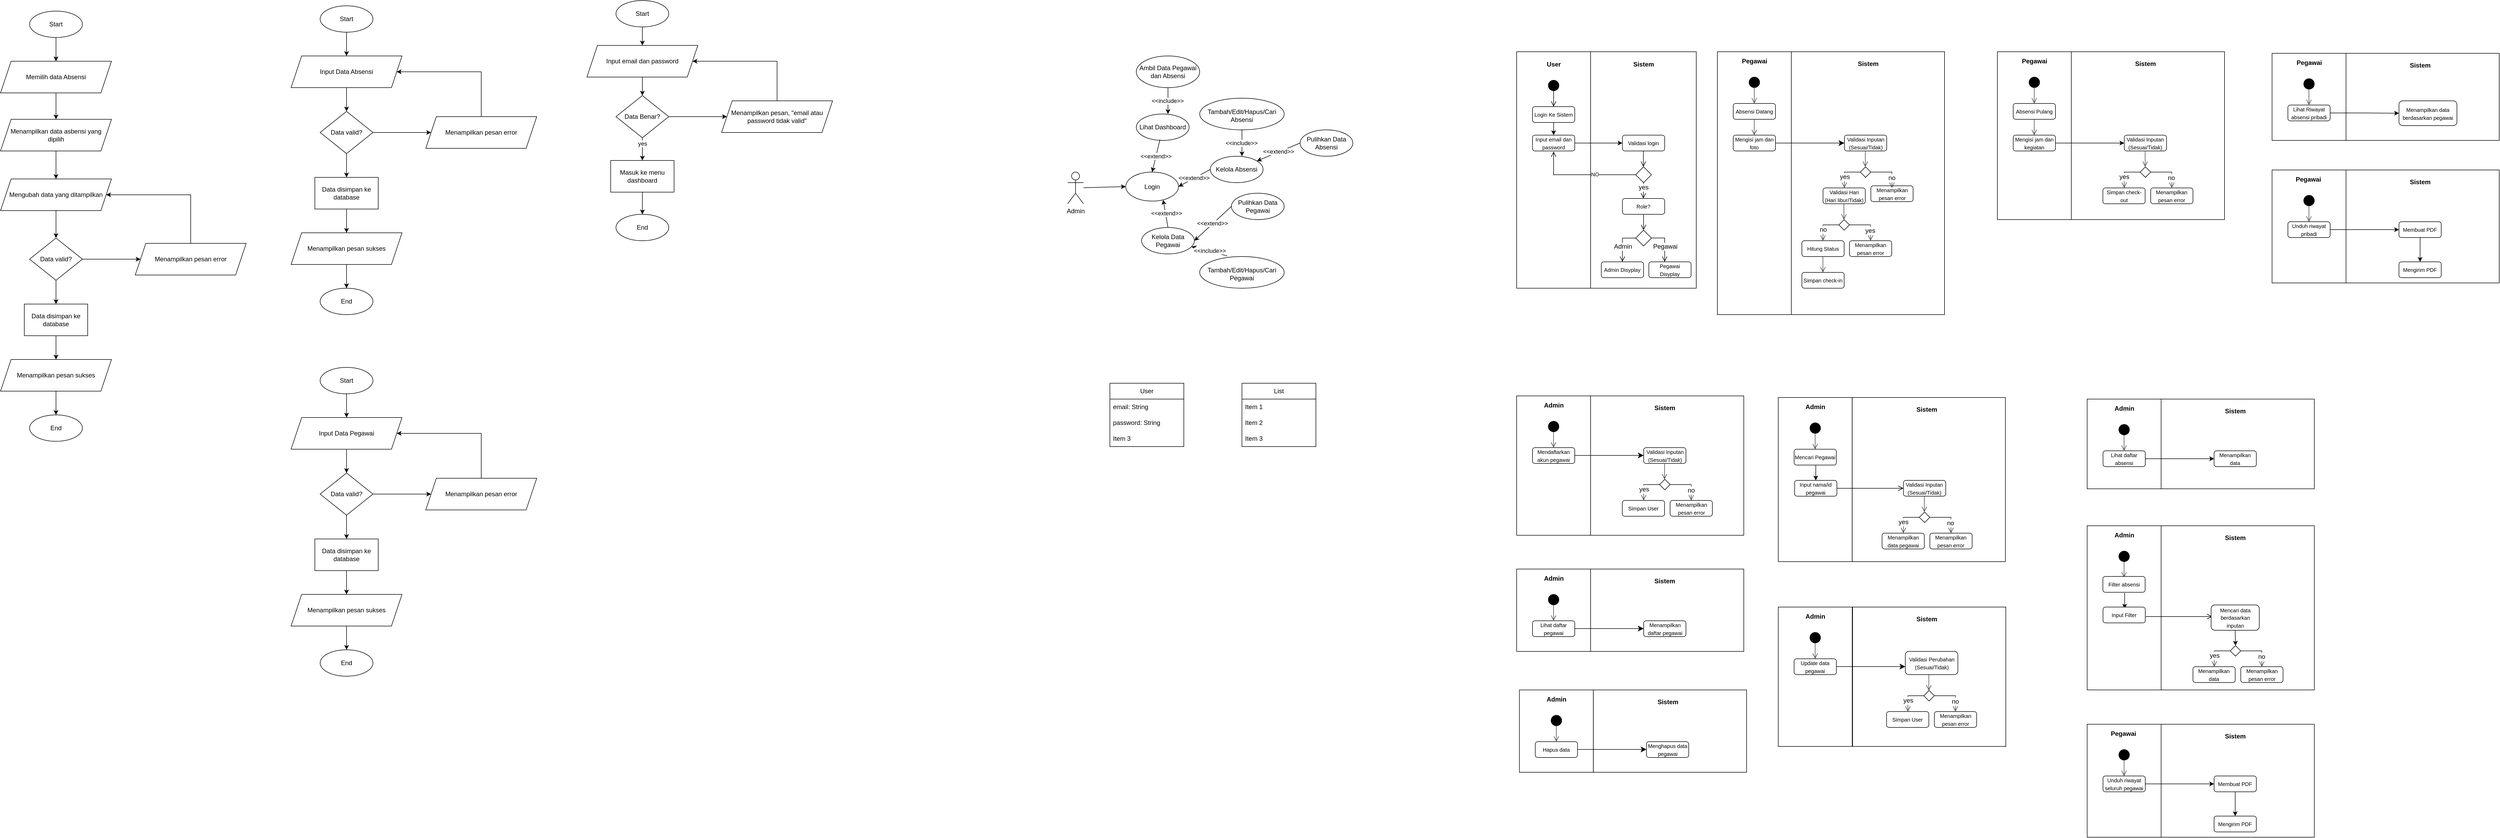 <mxfile version="27.0.1">
  <diagram name="Page-1" id="Yv0Tl1XHFK00WdUaMiFT">
    <mxGraphModel dx="6994" dy="2044" grid="1" gridSize="10" guides="1" tooltips="1" connect="1" arrows="1" fold="1" page="1" pageScale="1" pageWidth="850" pageHeight="1100" math="0" shadow="0">
      <root>
        <mxCell id="0" />
        <mxCell id="1" parent="0" />
        <mxCell id="m5Xinrenpy1b4HEcEIEp-1" value="Admin" style="shape=umlActor;verticalLabelPosition=bottom;verticalAlign=top;html=1;outlineConnect=0;" parent="1" vertex="1">
          <mxGeometry x="110" y="380" width="30" height="60" as="geometry" />
        </mxCell>
        <mxCell id="m5Xinrenpy1b4HEcEIEp-2" value="Login" style="ellipse;whiteSpace=wrap;html=1;" parent="1" vertex="1">
          <mxGeometry x="220" y="380" width="100" height="55" as="geometry" />
        </mxCell>
        <mxCell id="m5Xinrenpy1b4HEcEIEp-4" value="" style="endArrow=classic;html=1;rounded=0;entryX=0;entryY=0.5;entryDx=0;entryDy=0;" parent="1" source="m5Xinrenpy1b4HEcEIEp-1" target="m5Xinrenpy1b4HEcEIEp-2" edge="1">
          <mxGeometry width="50" height="50" relative="1" as="geometry">
            <mxPoint x="380" y="580" as="sourcePoint" />
            <mxPoint x="430" y="530" as="targetPoint" />
          </mxGeometry>
        </mxCell>
        <mxCell id="m5Xinrenpy1b4HEcEIEp-5" value="Lihat Dashboard" style="ellipse;whiteSpace=wrap;html=1;" parent="1" vertex="1">
          <mxGeometry x="240" y="270" width="100" height="50" as="geometry" />
        </mxCell>
        <mxCell id="m5Xinrenpy1b4HEcEIEp-6" value="Ambil Data Pegawai dan Absensi" style="ellipse;whiteSpace=wrap;html=1;" parent="1" vertex="1">
          <mxGeometry x="240" y="160" width="120" height="60" as="geometry" />
        </mxCell>
        <mxCell id="m5Xinrenpy1b4HEcEIEp-7" value="Kelola Absensi" style="ellipse;whiteSpace=wrap;html=1;" parent="1" vertex="1">
          <mxGeometry x="380" y="350" width="100" height="50" as="geometry" />
        </mxCell>
        <mxCell id="m5Xinrenpy1b4HEcEIEp-8" value="&lt;table&gt;&lt;tbody&gt;&lt;tr&gt;&lt;td data-col-size=&quot;sm&quot; data-end=&quot;1503&quot; data-start=&quot;1487&quot;&gt;&lt;/td&gt;&lt;/tr&gt;&lt;/tbody&gt;&lt;/table&gt;&lt;table&gt;&lt;tbody&gt;&lt;tr&gt;&lt;td data-col-size=&quot;sm&quot; data-end=&quot;1542&quot; data-start=&quot;1503&quot;&gt;Tambah/Edit/Hapus/Cari Absensi&lt;/td&gt;&lt;/tr&gt;&lt;/tbody&gt;&lt;/table&gt;" style="ellipse;whiteSpace=wrap;html=1;" parent="1" vertex="1">
          <mxGeometry x="360" y="240" width="160" height="60" as="geometry" />
        </mxCell>
        <mxCell id="m5Xinrenpy1b4HEcEIEp-9" value="Pulihkan Data Absensi" style="ellipse;whiteSpace=wrap;html=1;" parent="1" vertex="1">
          <mxGeometry x="550" y="300" width="100" height="50" as="geometry" />
        </mxCell>
        <mxCell id="m5Xinrenpy1b4HEcEIEp-10" value="Kelola Data Pegawai" style="ellipse;whiteSpace=wrap;html=1;" parent="1" vertex="1">
          <mxGeometry x="250" y="485" width="100" height="50" as="geometry" />
        </mxCell>
        <mxCell id="m5Xinrenpy1b4HEcEIEp-11" value="Pulihkan Data Pegawai" style="ellipse;whiteSpace=wrap;html=1;" parent="1" vertex="1">
          <mxGeometry x="420" y="420" width="100" height="50" as="geometry" />
        </mxCell>
        <mxCell id="m5Xinrenpy1b4HEcEIEp-12" value="&lt;table&gt;&lt;tbody&gt;&lt;tr&gt;&lt;td data-col-size=&quot;sm&quot; data-end=&quot;1503&quot; data-start=&quot;1487&quot;&gt;&lt;/td&gt;&lt;/tr&gt;&lt;/tbody&gt;&lt;/table&gt;&lt;table&gt;&lt;tbody&gt;&lt;tr&gt;&lt;td data-col-size=&quot;sm&quot; data-end=&quot;1542&quot; data-start=&quot;1503&quot;&gt;Tambah/Edit/Hapus/Cari Pegawai&lt;/td&gt;&lt;/tr&gt;&lt;/tbody&gt;&lt;/table&gt;" style="ellipse;whiteSpace=wrap;html=1;" parent="1" vertex="1">
          <mxGeometry x="360" y="540" width="160" height="60" as="geometry" />
        </mxCell>
        <mxCell id="m5Xinrenpy1b4HEcEIEp-13" value="" style="endArrow=classic;html=1;rounded=0;exitX=0.448;exitY=0.97;exitDx=0;exitDy=0;exitPerimeter=0;entryX=0.5;entryY=0;entryDx=0;entryDy=0;" parent="1" source="m5Xinrenpy1b4HEcEIEp-5" target="m5Xinrenpy1b4HEcEIEp-2" edge="1">
          <mxGeometry width="50" height="50" relative="1" as="geometry">
            <mxPoint x="220" y="390" as="sourcePoint" />
            <mxPoint x="270" y="340" as="targetPoint" />
          </mxGeometry>
        </mxCell>
        <mxCell id="m5Xinrenpy1b4HEcEIEp-14" value="&amp;lt;&amp;lt;extend&amp;gt;&amp;gt;" style="edgeLabel;html=1;align=center;verticalAlign=middle;resizable=0;points=[];" parent="m5Xinrenpy1b4HEcEIEp-13" vertex="1" connectable="0">
          <mxGeometry x="0.008" y="-1" relative="1" as="geometry">
            <mxPoint as="offset" />
          </mxGeometry>
        </mxCell>
        <mxCell id="m5Xinrenpy1b4HEcEIEp-15" value="" style="endArrow=classic;html=1;rounded=0;exitX=0;exitY=0.5;exitDx=0;exitDy=0;entryX=1;entryY=0.5;entryDx=0;entryDy=0;" parent="1" source="m5Xinrenpy1b4HEcEIEp-7" target="m5Xinrenpy1b4HEcEIEp-2" edge="1">
          <mxGeometry width="50" height="50" relative="1" as="geometry">
            <mxPoint x="370" y="379.5" as="sourcePoint" />
            <mxPoint x="310" y="440.5" as="targetPoint" />
          </mxGeometry>
        </mxCell>
        <mxCell id="m5Xinrenpy1b4HEcEIEp-16" value="&amp;lt;&amp;lt;extend&amp;gt;&amp;gt;" style="edgeLabel;html=1;align=center;verticalAlign=middle;resizable=0;points=[];" parent="m5Xinrenpy1b4HEcEIEp-15" vertex="1" connectable="0">
          <mxGeometry x="0.008" y="-1" relative="1" as="geometry">
            <mxPoint as="offset" />
          </mxGeometry>
        </mxCell>
        <mxCell id="m5Xinrenpy1b4HEcEIEp-17" value="" style="endArrow=classic;html=1;rounded=0;exitX=0.5;exitY=0;exitDx=0;exitDy=0;entryX=0.709;entryY=0.956;entryDx=0;entryDy=0;entryPerimeter=0;" parent="1" source="m5Xinrenpy1b4HEcEIEp-10" target="m5Xinrenpy1b4HEcEIEp-2" edge="1">
          <mxGeometry width="50" height="50" relative="1" as="geometry">
            <mxPoint x="420" y="405" as="sourcePoint" />
            <mxPoint x="330" y="418" as="targetPoint" />
          </mxGeometry>
        </mxCell>
        <mxCell id="m5Xinrenpy1b4HEcEIEp-18" value="&amp;lt;&amp;lt;extend&amp;gt;&amp;gt;" style="edgeLabel;html=1;align=center;verticalAlign=middle;resizable=0;points=[];" parent="m5Xinrenpy1b4HEcEIEp-17" vertex="1" connectable="0">
          <mxGeometry x="0.008" y="-1" relative="1" as="geometry">
            <mxPoint as="offset" />
          </mxGeometry>
        </mxCell>
        <mxCell id="m5Xinrenpy1b4HEcEIEp-19" value="" style="endArrow=classic;html=1;rounded=0;exitX=0.5;exitY=1;exitDx=0;exitDy=0;entryX=0.6;entryY=0;entryDx=0;entryDy=0;entryPerimeter=0;" parent="1" source="m5Xinrenpy1b4HEcEIEp-6" target="m5Xinrenpy1b4HEcEIEp-5" edge="1">
          <mxGeometry width="50" height="50" relative="1" as="geometry">
            <mxPoint x="349" y="200" as="sourcePoint" />
            <mxPoint x="290" y="261" as="targetPoint" />
          </mxGeometry>
        </mxCell>
        <mxCell id="m5Xinrenpy1b4HEcEIEp-20" value="&amp;lt;&amp;lt;include&amp;gt;&amp;gt;" style="edgeLabel;html=1;align=center;verticalAlign=middle;resizable=0;points=[];" parent="m5Xinrenpy1b4HEcEIEp-19" vertex="1" connectable="0">
          <mxGeometry x="0.008" y="-1" relative="1" as="geometry">
            <mxPoint as="offset" />
          </mxGeometry>
        </mxCell>
        <mxCell id="m5Xinrenpy1b4HEcEIEp-22" value="" style="endArrow=classic;html=1;rounded=0;entryX=0.6;entryY=0;entryDx=0;entryDy=0;entryPerimeter=0;" parent="1" source="m5Xinrenpy1b4HEcEIEp-8" target="m5Xinrenpy1b4HEcEIEp-7" edge="1">
          <mxGeometry width="50" height="50" relative="1" as="geometry">
            <mxPoint x="427" y="241" as="sourcePoint" />
            <mxPoint x="370" y="280" as="targetPoint" />
          </mxGeometry>
        </mxCell>
        <mxCell id="m5Xinrenpy1b4HEcEIEp-23" value="&amp;lt;&amp;lt;include&amp;gt;&amp;gt;" style="edgeLabel;html=1;align=center;verticalAlign=middle;resizable=0;points=[];" parent="m5Xinrenpy1b4HEcEIEp-22" vertex="1" connectable="0">
          <mxGeometry x="0.008" y="-1" relative="1" as="geometry">
            <mxPoint as="offset" />
          </mxGeometry>
        </mxCell>
        <mxCell id="m5Xinrenpy1b4HEcEIEp-24" value="" style="endArrow=classic;html=1;rounded=0;exitX=0.326;exitY=-0.02;exitDx=0;exitDy=0;exitPerimeter=0;" parent="1" source="m5Xinrenpy1b4HEcEIEp-12" target="m5Xinrenpy1b4HEcEIEp-10" edge="1">
          <mxGeometry width="50" height="50" relative="1" as="geometry">
            <mxPoint x="528" y="319" as="sourcePoint" />
            <mxPoint x="480" y="380" as="targetPoint" />
          </mxGeometry>
        </mxCell>
        <mxCell id="m5Xinrenpy1b4HEcEIEp-25" value="&amp;lt;&amp;lt;include&amp;gt;&amp;gt;" style="edgeLabel;html=1;align=center;verticalAlign=middle;resizable=0;points=[];" parent="m5Xinrenpy1b4HEcEIEp-24" vertex="1" connectable="0">
          <mxGeometry x="0.008" y="-1" relative="1" as="geometry">
            <mxPoint as="offset" />
          </mxGeometry>
        </mxCell>
        <mxCell id="m5Xinrenpy1b4HEcEIEp-26" value="" style="endArrow=classic;html=1;rounded=0;exitX=0;exitY=0.5;exitDx=0;exitDy=0;entryX=1;entryY=0.5;entryDx=0;entryDy=0;" parent="1" source="m5Xinrenpy1b4HEcEIEp-11" target="m5Xinrenpy1b4HEcEIEp-10" edge="1">
          <mxGeometry width="50" height="50" relative="1" as="geometry">
            <mxPoint x="338" y="491" as="sourcePoint" />
            <mxPoint x="301" y="443" as="targetPoint" />
          </mxGeometry>
        </mxCell>
        <mxCell id="m5Xinrenpy1b4HEcEIEp-27" value="&amp;lt;&amp;lt;extend&amp;gt;&amp;gt;" style="edgeLabel;html=1;align=center;verticalAlign=middle;resizable=0;points=[];" parent="m5Xinrenpy1b4HEcEIEp-26" vertex="1" connectable="0">
          <mxGeometry x="0.008" y="-1" relative="1" as="geometry">
            <mxPoint as="offset" />
          </mxGeometry>
        </mxCell>
        <mxCell id="m5Xinrenpy1b4HEcEIEp-28" value="" style="endArrow=classic;html=1;rounded=0;exitX=0;exitY=0.5;exitDx=0;exitDy=0;" parent="1" source="m5Xinrenpy1b4HEcEIEp-9" target="m5Xinrenpy1b4HEcEIEp-7" edge="1">
          <mxGeometry width="50" height="50" relative="1" as="geometry">
            <mxPoint x="338" y="491" as="sourcePoint" />
            <mxPoint x="301" y="443" as="targetPoint" />
          </mxGeometry>
        </mxCell>
        <mxCell id="m5Xinrenpy1b4HEcEIEp-29" value="&amp;lt;&amp;lt;extend&amp;gt;&amp;gt;" style="edgeLabel;html=1;align=center;verticalAlign=middle;resizable=0;points=[];" parent="m5Xinrenpy1b4HEcEIEp-28" vertex="1" connectable="0">
          <mxGeometry x="0.008" y="-1" relative="1" as="geometry">
            <mxPoint as="offset" />
          </mxGeometry>
        </mxCell>
        <mxCell id="m5Xinrenpy1b4HEcEIEp-30" value="List" style="swimlane;fontStyle=0;childLayout=stackLayout;horizontal=1;startSize=30;horizontalStack=0;resizeParent=1;resizeParentMax=0;resizeLast=0;collapsible=1;marginBottom=0;whiteSpace=wrap;html=1;" parent="1" vertex="1">
          <mxGeometry x="440" y="780" width="140" height="120" as="geometry" />
        </mxCell>
        <mxCell id="m5Xinrenpy1b4HEcEIEp-31" value="Item 1" style="text;strokeColor=none;fillColor=none;align=left;verticalAlign=middle;spacingLeft=4;spacingRight=4;overflow=hidden;points=[[0,0.5],[1,0.5]];portConstraint=eastwest;rotatable=0;whiteSpace=wrap;html=1;" parent="m5Xinrenpy1b4HEcEIEp-30" vertex="1">
          <mxGeometry y="30" width="140" height="30" as="geometry" />
        </mxCell>
        <mxCell id="m5Xinrenpy1b4HEcEIEp-32" value="Item 2" style="text;strokeColor=none;fillColor=none;align=left;verticalAlign=middle;spacingLeft=4;spacingRight=4;overflow=hidden;points=[[0,0.5],[1,0.5]];portConstraint=eastwest;rotatable=0;whiteSpace=wrap;html=1;" parent="m5Xinrenpy1b4HEcEIEp-30" vertex="1">
          <mxGeometry y="60" width="140" height="30" as="geometry" />
        </mxCell>
        <mxCell id="m5Xinrenpy1b4HEcEIEp-33" value="Item 3" style="text;strokeColor=none;fillColor=none;align=left;verticalAlign=middle;spacingLeft=4;spacingRight=4;overflow=hidden;points=[[0,0.5],[1,0.5]];portConstraint=eastwest;rotatable=0;whiteSpace=wrap;html=1;" parent="m5Xinrenpy1b4HEcEIEp-30" vertex="1">
          <mxGeometry y="90" width="140" height="30" as="geometry" />
        </mxCell>
        <mxCell id="m5Xinrenpy1b4HEcEIEp-35" value="User" style="swimlane;fontStyle=0;childLayout=stackLayout;horizontal=1;startSize=30;horizontalStack=0;resizeParent=1;resizeParentMax=0;resizeLast=0;collapsible=1;marginBottom=0;whiteSpace=wrap;html=1;" parent="1" vertex="1">
          <mxGeometry x="190" y="780" width="140" height="120" as="geometry" />
        </mxCell>
        <mxCell id="m5Xinrenpy1b4HEcEIEp-36" value="email: String" style="text;strokeColor=none;fillColor=none;align=left;verticalAlign=middle;spacingLeft=4;spacingRight=4;overflow=hidden;points=[[0,0.5],[1,0.5]];portConstraint=eastwest;rotatable=0;whiteSpace=wrap;html=1;" parent="m5Xinrenpy1b4HEcEIEp-35" vertex="1">
          <mxGeometry y="30" width="140" height="30" as="geometry" />
        </mxCell>
        <mxCell id="m5Xinrenpy1b4HEcEIEp-37" value="password: String" style="text;strokeColor=none;fillColor=none;align=left;verticalAlign=middle;spacingLeft=4;spacingRight=4;overflow=hidden;points=[[0,0.5],[1,0.5]];portConstraint=eastwest;rotatable=0;whiteSpace=wrap;html=1;" parent="m5Xinrenpy1b4HEcEIEp-35" vertex="1">
          <mxGeometry y="60" width="140" height="30" as="geometry" />
        </mxCell>
        <mxCell id="m5Xinrenpy1b4HEcEIEp-38" value="Item 3" style="text;strokeColor=none;fillColor=none;align=left;verticalAlign=middle;spacingLeft=4;spacingRight=4;overflow=hidden;points=[[0,0.5],[1,0.5]];portConstraint=eastwest;rotatable=0;whiteSpace=wrap;html=1;" parent="m5Xinrenpy1b4HEcEIEp-35" vertex="1">
          <mxGeometry y="90" width="140" height="30" as="geometry" />
        </mxCell>
        <mxCell id="0dSPZriXZC8QqvjGXmse-3" value="" style="verticalLabelPosition=bottom;verticalAlign=top;html=1;shape=mxgraph.basic.rect;fillColor2=none;strokeWidth=1;size=20;indent=5;movable=1;resizable=1;rotatable=1;deletable=1;editable=1;locked=0;connectable=1;" parent="1" vertex="1">
          <mxGeometry x="1340" y="152" width="140" height="498" as="geometry" />
        </mxCell>
        <mxCell id="0dSPZriXZC8QqvjGXmse-5" value="" style="verticalLabelPosition=bottom;verticalAlign=top;html=1;shape=mxgraph.basic.rect;fillColor2=none;strokeWidth=1;size=20;indent=5;movable=1;resizable=1;rotatable=1;deletable=1;editable=1;locked=0;connectable=1;" parent="1" vertex="1">
          <mxGeometry x="1480" y="152" width="290" height="498" as="geometry" />
        </mxCell>
        <mxCell id="0dSPZriXZC8QqvjGXmse-6" value="&lt;font style=&quot;font-size: 12px;&quot;&gt;Pegawai&lt;/font&gt;" style="text;strokeColor=none;fillColor=none;html=1;fontSize=24;fontStyle=1;verticalAlign=middle;align=center;" parent="1" vertex="1">
          <mxGeometry x="1360" y="146" width="100" height="40" as="geometry" />
        </mxCell>
        <mxCell id="0dSPZriXZC8QqvjGXmse-8" value="&lt;font style=&quot;font-size: 12px;&quot;&gt;Sistem&lt;/font&gt;" style="text;strokeColor=none;fillColor=none;html=1;fontSize=24;fontStyle=1;verticalAlign=middle;align=center;" parent="1" vertex="1">
          <mxGeometry x="1575" y="156" width="100" height="30" as="geometry" />
        </mxCell>
        <mxCell id="0dSPZriXZC8QqvjGXmse-13" value="&lt;p style=&quot;white-space-collapse: preserve;&quot; dir=&quot;auto&quot;&gt;&lt;font style=&quot;font-size: 10px;&quot;&gt;Absensi Datang&lt;/font&gt;&lt;/p&gt;" style="rounded=1;whiteSpace=wrap;html=1;" parent="1" vertex="1">
          <mxGeometry x="1370" y="250" width="80" height="30" as="geometry" />
        </mxCell>
        <mxCell id="0dSPZriXZC8QqvjGXmse-137" style="edgeStyle=none;curved=1;rounded=0;orthogonalLoop=1;jettySize=auto;html=1;exitX=1;exitY=0.5;exitDx=0;exitDy=0;fontSize=12;startSize=8;endSize=8;" parent="1" source="0dSPZriXZC8QqvjGXmse-16" target="0dSPZriXZC8QqvjGXmse-126" edge="1">
          <mxGeometry relative="1" as="geometry" />
        </mxCell>
        <mxCell id="0dSPZriXZC8QqvjGXmse-16" value="&lt;p style=&quot;white-space-collapse: preserve;&quot; dir=&quot;auto&quot;&gt;&lt;font style=&quot;font-size: 10px;&quot;&gt;Mengisi jam dan foto&lt;/font&gt;&lt;/p&gt;" style="rounded=1;whiteSpace=wrap;html=1;" parent="1" vertex="1">
          <mxGeometry x="1370" y="310" width="80" height="30" as="geometry" />
        </mxCell>
        <mxCell id="0dSPZriXZC8QqvjGXmse-19" style="edgeStyle=none;curved=1;rounded=0;orthogonalLoop=1;jettySize=auto;html=1;exitX=0.5;exitY=1;exitDx=0;exitDy=0;entryX=0.5;entryY=0;entryDx=0;entryDy=0;fontSize=12;startSize=8;endSize=8;endArrow=open;endFill=0;strokeColor=light-dark(#404040, #ededed);" parent="1" edge="1">
          <mxGeometry relative="1" as="geometry">
            <mxPoint x="1409.8" y="280" as="sourcePoint" />
            <mxPoint x="1409.8" y="310" as="targetPoint" />
          </mxGeometry>
        </mxCell>
        <mxCell id="0dSPZriXZC8QqvjGXmse-67" value="" style="verticalLabelPosition=bottom;verticalAlign=top;html=1;shape=mxgraph.basic.rect;fillColor2=none;strokeWidth=1;size=20;indent=5;movable=0;resizable=0;rotatable=0;deletable=0;editable=0;locked=1;connectable=0;" parent="1" vertex="1">
          <mxGeometry x="960" y="152" width="140" height="448" as="geometry" />
        </mxCell>
        <mxCell id="0dSPZriXZC8QqvjGXmse-68" value="" style="verticalLabelPosition=bottom;verticalAlign=top;html=1;shape=mxgraph.basic.rect;fillColor2=none;strokeWidth=1;size=20;indent=5;movable=0;resizable=0;rotatable=0;deletable=0;editable=0;locked=1;connectable=0;" parent="1" vertex="1">
          <mxGeometry x="1100" y="152" width="200" height="448" as="geometry" />
        </mxCell>
        <mxCell id="0dSPZriXZC8QqvjGXmse-69" value="&lt;font style=&quot;font-size: 12px;&quot;&gt;User&lt;/font&gt;" style="text;strokeColor=none;fillColor=none;html=1;fontSize=24;fontStyle=1;verticalAlign=middle;align=center;" parent="1" vertex="1">
          <mxGeometry x="980" y="152" width="100" height="40" as="geometry" />
        </mxCell>
        <mxCell id="0dSPZriXZC8QqvjGXmse-70" value="&lt;font style=&quot;font-size: 12px;&quot;&gt;Sistem&lt;/font&gt;" style="text;strokeColor=none;fillColor=none;html=1;fontSize=24;fontStyle=1;verticalAlign=middle;align=center;" parent="1" vertex="1">
          <mxGeometry x="1150" y="152" width="100" height="40" as="geometry" />
        </mxCell>
        <mxCell id="0dSPZriXZC8QqvjGXmse-73" style="edgeStyle=none;curved=1;rounded=0;orthogonalLoop=1;jettySize=auto;html=1;exitX=0.5;exitY=1;exitDx=0;exitDy=0;entryX=0.5;entryY=0;entryDx=0;entryDy=0;fontSize=12;startSize=8;endSize=8;endArrow=open;endFill=0;" parent="1" source="0dSPZriXZC8QqvjGXmse-71" target="0dSPZriXZC8QqvjGXmse-72" edge="1">
          <mxGeometry relative="1" as="geometry" />
        </mxCell>
        <mxCell id="0dSPZriXZC8QqvjGXmse-71" value="" style="ellipse;whiteSpace=wrap;html=1;aspect=fixed;gradientColor=none;fillColor=#000000;fillStyle=solid;gradientDirection=north;" parent="1" vertex="1">
          <mxGeometry x="1020" y="206" width="20" height="20" as="geometry" />
        </mxCell>
        <mxCell id="kHghbOgyVwqgFKvwWH_L-413" style="edgeStyle=orthogonalEdgeStyle;rounded=0;orthogonalLoop=1;jettySize=auto;html=1;exitX=0.5;exitY=1;exitDx=0;exitDy=0;" edge="1" parent="1" source="0dSPZriXZC8QqvjGXmse-72" target="kHghbOgyVwqgFKvwWH_L-412">
          <mxGeometry relative="1" as="geometry" />
        </mxCell>
        <mxCell id="0dSPZriXZC8QqvjGXmse-72" value="&lt;p style=&quot;white-space-collapse: preserve;&quot; dir=&quot;auto&quot;&gt;&lt;font style=&quot;font-size: 10px;&quot;&gt;Login Ke Sistem&lt;/font&gt;&lt;/p&gt;" style="rounded=1;whiteSpace=wrap;html=1;" parent="1" vertex="1">
          <mxGeometry x="990" y="256" width="80" height="30" as="geometry" />
        </mxCell>
        <mxCell id="0dSPZriXZC8QqvjGXmse-74" value="&lt;p style=&quot;white-space-collapse: preserve;&quot; dir=&quot;auto&quot;&gt;&lt;font style=&quot;font-size: 10px;&quot;&gt;Validasi login&lt;/font&gt;&lt;/p&gt;" style="rounded=1;whiteSpace=wrap;html=1;" parent="1" vertex="1">
          <mxGeometry x="1160.25" y="310" width="80" height="30" as="geometry" />
        </mxCell>
        <mxCell id="0dSPZriXZC8QqvjGXmse-75" value="" style="rhombus;whiteSpace=wrap;html=1;" parent="1" vertex="1">
          <mxGeometry x="1185.25" y="370" width="30" height="30" as="geometry" />
        </mxCell>
        <mxCell id="0dSPZriXZC8QqvjGXmse-76" style="edgeStyle=none;curved=1;rounded=0;orthogonalLoop=1;jettySize=auto;html=1;exitX=0.5;exitY=1;exitDx=0;exitDy=0;entryX=0.5;entryY=0;entryDx=0;entryDy=0;fontSize=12;startSize=8;endSize=8;endArrow=open;endFill=0;" parent="1" edge="1">
          <mxGeometry relative="1" as="geometry">
            <mxPoint x="1199.91" y="340" as="sourcePoint" />
            <mxPoint x="1199.91" y="370" as="targetPoint" />
          </mxGeometry>
        </mxCell>
        <mxCell id="0dSPZriXZC8QqvjGXmse-81" value="" style="endArrow=none;html=1;rounded=0;fontSize=12;startSize=8;endSize=8;curved=1;entryX=0;entryY=0.5;entryDx=0;entryDy=0;" parent="1" target="0dSPZriXZC8QqvjGXmse-75" edge="1">
          <mxGeometry width="50" height="50" relative="1" as="geometry">
            <mxPoint x="1030" y="385" as="sourcePoint" />
            <mxPoint x="1164" y="331" as="targetPoint" />
          </mxGeometry>
        </mxCell>
        <mxCell id="0dSPZriXZC8QqvjGXmse-83" value="&lt;font style=&quot;font-size: 10px;&quot;&gt;NO&lt;/font&gt;" style="edgeLabel;html=1;align=center;verticalAlign=middle;resizable=0;points=[];fontSize=12;" parent="0dSPZriXZC8QqvjGXmse-81" vertex="1" connectable="0">
          <mxGeometry x="-0.0" y="1" relative="1" as="geometry">
            <mxPoint as="offset" />
          </mxGeometry>
        </mxCell>
        <mxCell id="0dSPZriXZC8QqvjGXmse-82" value="" style="endArrow=open;html=1;rounded=0;fontSize=12;startSize=8;endSize=8;curved=1;endFill=0;" parent="1" edge="1">
          <mxGeometry width="50" height="50" relative="1" as="geometry">
            <mxPoint x="1030" y="386" as="sourcePoint" />
            <mxPoint x="1030" y="341" as="targetPoint" />
          </mxGeometry>
        </mxCell>
        <mxCell id="0dSPZriXZC8QqvjGXmse-84" style="edgeStyle=none;curved=1;rounded=0;orthogonalLoop=1;jettySize=auto;html=1;exitX=0.5;exitY=1;exitDx=0;exitDy=0;entryX=0.5;entryY=0;entryDx=0;entryDy=0;fontSize=12;startSize=8;endSize=8;endArrow=open;endFill=0;" parent="1" edge="1">
          <mxGeometry relative="1" as="geometry">
            <mxPoint x="1199.96" y="400" as="sourcePoint" />
            <mxPoint x="1199.96" y="430" as="targetPoint" />
          </mxGeometry>
        </mxCell>
        <mxCell id="0dSPZriXZC8QqvjGXmse-86" value="yes" style="edgeLabel;html=1;align=center;verticalAlign=middle;resizable=0;points=[];fontSize=12;" parent="0dSPZriXZC8QqvjGXmse-84" vertex="1" connectable="0">
          <mxGeometry x="-0.385" relative="1" as="geometry">
            <mxPoint as="offset" />
          </mxGeometry>
        </mxCell>
        <mxCell id="0dSPZriXZC8QqvjGXmse-88" style="edgeStyle=none;curved=1;rounded=0;orthogonalLoop=1;jettySize=auto;html=1;exitX=0.5;exitY=1;exitDx=0;exitDy=0;entryX=0.5;entryY=0;entryDx=0;entryDy=0;fontSize=12;startSize=8;endSize=8;endArrow=open;endFill=0;" parent="1" source="0dSPZriXZC8QqvjGXmse-85" target="0dSPZriXZC8QqvjGXmse-87" edge="1">
          <mxGeometry relative="1" as="geometry" />
        </mxCell>
        <mxCell id="0dSPZriXZC8QqvjGXmse-85" value="&lt;p style=&quot;white-space-collapse: preserve;&quot; dir=&quot;auto&quot;&gt;&lt;font style=&quot;font-size: 10px;&quot;&gt;Role?&lt;/font&gt;&lt;/p&gt;" style="rounded=1;whiteSpace=wrap;html=1;" parent="1" vertex="1">
          <mxGeometry x="1160.25" y="430" width="80" height="30" as="geometry" />
        </mxCell>
        <mxCell id="0dSPZriXZC8QqvjGXmse-87" value="" style="rhombus;whiteSpace=wrap;html=1;" parent="1" vertex="1">
          <mxGeometry x="1185.25" y="490" width="30" height="30" as="geometry" />
        </mxCell>
        <mxCell id="0dSPZriXZC8QqvjGXmse-89" value="&lt;p style=&quot;white-space-collapse: preserve;&quot; dir=&quot;auto&quot;&gt;&lt;font style=&quot;font-size: 10px;&quot;&gt;Admin Disyplay&lt;/font&gt;&lt;/p&gt;" style="rounded=1;whiteSpace=wrap;html=1;" parent="1" vertex="1">
          <mxGeometry x="1120.25" y="550" width="80" height="30" as="geometry" />
        </mxCell>
        <mxCell id="0dSPZriXZC8QqvjGXmse-90" value="&lt;p style=&quot;white-space-collapse: preserve;&quot; dir=&quot;auto&quot;&gt;&lt;font style=&quot;font-size: 10px;&quot;&gt;Pegawai Disyplay&lt;/font&gt;&lt;/p&gt;" style="rounded=1;whiteSpace=wrap;html=1;" parent="1" vertex="1">
          <mxGeometry x="1210.25" y="550" width="80" height="30" as="geometry" />
        </mxCell>
        <mxCell id="0dSPZriXZC8QqvjGXmse-92" value="" style="endArrow=none;html=1;rounded=0;fontSize=12;startSize=8;endSize=8;curved=1;entryX=0;entryY=0.5;entryDx=0;entryDy=0;" parent="1" target="0dSPZriXZC8QqvjGXmse-87" edge="1">
          <mxGeometry width="50" height="50" relative="1" as="geometry">
            <mxPoint x="1160.25" y="505" as="sourcePoint" />
            <mxPoint x="1185.25" y="461" as="targetPoint" />
          </mxGeometry>
        </mxCell>
        <mxCell id="0dSPZriXZC8QqvjGXmse-93" value="" style="endArrow=open;html=1;rounded=0;fontSize=12;startSize=8;endSize=8;curved=1;entryX=0.5;entryY=0;entryDx=0;entryDy=0;endFill=0;" parent="1" target="0dSPZriXZC8QqvjGXmse-89" edge="1">
          <mxGeometry width="50" height="50" relative="1" as="geometry">
            <mxPoint x="1160.25" y="504.5" as="sourcePoint" />
            <mxPoint x="1250.25" y="500" as="targetPoint" />
          </mxGeometry>
        </mxCell>
        <mxCell id="0dSPZriXZC8QqvjGXmse-96" value="Admin" style="edgeLabel;html=1;align=center;verticalAlign=middle;resizable=0;points=[];fontSize=12;" parent="0dSPZriXZC8QqvjGXmse-93" vertex="1" connectable="0">
          <mxGeometry x="-0.294" relative="1" as="geometry">
            <mxPoint as="offset" />
          </mxGeometry>
        </mxCell>
        <mxCell id="0dSPZriXZC8QqvjGXmse-94" value="" style="endArrow=none;html=1;rounded=0;fontSize=12;startSize=8;endSize=8;curved=1;entryX=0;entryY=0.5;entryDx=0;entryDy=0;" parent="1" edge="1">
          <mxGeometry width="50" height="50" relative="1" as="geometry">
            <mxPoint x="1215.25" y="504.9" as="sourcePoint" />
            <mxPoint x="1240.25" y="504.9" as="targetPoint" />
          </mxGeometry>
        </mxCell>
        <mxCell id="0dSPZriXZC8QqvjGXmse-95" value="" style="endArrow=open;html=1;rounded=0;fontSize=12;startSize=8;endSize=8;curved=1;entryX=0.5;entryY=0;entryDx=0;entryDy=0;endFill=0;" parent="1" edge="1">
          <mxGeometry width="50" height="50" relative="1" as="geometry">
            <mxPoint x="1240.25" y="504.5" as="sourcePoint" />
            <mxPoint x="1240.25" y="550" as="targetPoint" />
          </mxGeometry>
        </mxCell>
        <mxCell id="0dSPZriXZC8QqvjGXmse-97" value="Pegawai" style="edgeLabel;html=1;align=center;verticalAlign=middle;resizable=0;points=[];fontSize=12;" parent="0dSPZriXZC8QqvjGXmse-95" vertex="1" connectable="0">
          <mxGeometry x="-0.294" relative="1" as="geometry">
            <mxPoint as="offset" />
          </mxGeometry>
        </mxCell>
        <mxCell id="0dSPZriXZC8QqvjGXmse-99" value="" style="ellipse;whiteSpace=wrap;html=1;aspect=fixed;gradientColor=none;fillColor=#000000;fillStyle=solid;gradientDirection=north;" parent="1" vertex="1">
          <mxGeometry x="1400" y="200" width="20" height="20" as="geometry" />
        </mxCell>
        <mxCell id="0dSPZriXZC8QqvjGXmse-100" style="edgeStyle=none;curved=1;rounded=0;orthogonalLoop=1;jettySize=auto;html=1;exitX=0.5;exitY=1;exitDx=0;exitDy=0;entryX=0.5;entryY=0;entryDx=0;entryDy=0;fontSize=12;startSize=8;endSize=8;endArrow=open;endFill=0;strokeColor=light-dark(#404040, #ededed);" parent="1" edge="1">
          <mxGeometry relative="1" as="geometry">
            <mxPoint x="1409.83" y="220" as="sourcePoint" />
            <mxPoint x="1409.83" y="250" as="targetPoint" />
          </mxGeometry>
        </mxCell>
        <mxCell id="0dSPZriXZC8QqvjGXmse-101" value="&lt;p style=&quot;white-space-collapse: preserve;&quot; dir=&quot;auto&quot;&gt;&lt;font style=&quot;font-size: 10px;&quot;&gt;Validasi Hari&lt;br/&gt;(Hari libur/Tidak)&lt;/font&gt;&lt;/p&gt;" style="rounded=1;whiteSpace=wrap;html=1;" parent="1" vertex="1">
          <mxGeometry x="1540" y="410" width="80" height="30" as="geometry" />
        </mxCell>
        <mxCell id="0dSPZriXZC8QqvjGXmse-102" value="&lt;p style=&quot;white-space-collapse: preserve;&quot; dir=&quot;auto&quot;&gt;&lt;font style=&quot;font-size: 10px;&quot;&gt;Hitung Status&lt;/font&gt;&lt;/p&gt;" style="rounded=1;whiteSpace=wrap;html=1;" parent="1" vertex="1">
          <mxGeometry x="1500" y="510" width="80" height="30" as="geometry" />
        </mxCell>
        <mxCell id="0dSPZriXZC8QqvjGXmse-103" style="edgeStyle=none;curved=1;rounded=0;orthogonalLoop=1;jettySize=auto;html=1;exitX=0.5;exitY=1;exitDx=0;exitDy=0;entryX=0.5;entryY=0;entryDx=0;entryDy=0;fontSize=12;startSize=8;endSize=8;endArrow=open;endFill=0;strokeColor=light-dark(#404040, #ededed);" parent="1" edge="1">
          <mxGeometry relative="1" as="geometry">
            <mxPoint x="1579.5" y="440" as="sourcePoint" />
            <mxPoint x="1579.5" y="470" as="targetPoint" />
          </mxGeometry>
        </mxCell>
        <mxCell id="0dSPZriXZC8QqvjGXmse-104" value="" style="rhombus;whiteSpace=wrap;html=1;" parent="1" vertex="1">
          <mxGeometry x="1570" y="470" width="20" height="20" as="geometry" />
        </mxCell>
        <mxCell id="0dSPZriXZC8QqvjGXmse-107" value="&lt;p style=&quot;white-space-collapse: preserve;&quot; dir=&quot;auto&quot;&gt;&lt;font style=&quot;font-size: 10px;&quot;&gt;Menampilkan pesan error&lt;/font&gt;&lt;/p&gt;" style="rounded=1;whiteSpace=wrap;html=1;" parent="1" vertex="1">
          <mxGeometry x="1590" y="510" width="80" height="30" as="geometry" />
        </mxCell>
        <mxCell id="0dSPZriXZC8QqvjGXmse-108" value="" style="endArrow=none;html=1;rounded=0;fontSize=12;startSize=8;endSize=8;curved=1;entryX=0;entryY=0.5;entryDx=0;entryDy=0;" parent="1" edge="1">
          <mxGeometry width="50" height="50" relative="1" as="geometry">
            <mxPoint x="1590" y="480" as="sourcePoint" />
            <mxPoint x="1630.5" y="480" as="targetPoint" />
          </mxGeometry>
        </mxCell>
        <mxCell id="0dSPZriXZC8QqvjGXmse-109" value="" style="endArrow=none;html=1;rounded=0;fontSize=12;startSize=8;endSize=8;curved=1;entryX=0;entryY=0.5;entryDx=0;entryDy=0;" parent="1" edge="1">
          <mxGeometry width="50" height="50" relative="1" as="geometry">
            <mxPoint x="1539.5" y="480" as="sourcePoint" />
            <mxPoint x="1570" y="480" as="targetPoint" />
          </mxGeometry>
        </mxCell>
        <mxCell id="0dSPZriXZC8QqvjGXmse-112" style="edgeStyle=none;curved=1;rounded=0;orthogonalLoop=1;jettySize=auto;html=1;exitX=0.5;exitY=1;exitDx=0;exitDy=0;entryX=0.5;entryY=0;entryDx=0;entryDy=0;fontSize=12;startSize=8;endSize=8;endArrow=open;endFill=0;strokeColor=light-dark(#404040, #ededed);" parent="1" edge="1">
          <mxGeometry relative="1" as="geometry">
            <mxPoint x="1539.88" y="480" as="sourcePoint" />
            <mxPoint x="1539.88" y="510" as="targetPoint" />
          </mxGeometry>
        </mxCell>
        <mxCell id="0dSPZriXZC8QqvjGXmse-114" value="no" style="edgeLabel;html=1;align=center;verticalAlign=middle;resizable=0;points=[];fontSize=12;" parent="0dSPZriXZC8QqvjGXmse-112" vertex="1" connectable="0">
          <mxGeometry x="-0.417" relative="1" as="geometry">
            <mxPoint as="offset" />
          </mxGeometry>
        </mxCell>
        <mxCell id="0dSPZriXZC8QqvjGXmse-113" style="edgeStyle=none;curved=1;rounded=0;orthogonalLoop=1;jettySize=auto;html=1;exitX=0.5;exitY=1;exitDx=0;exitDy=0;entryX=0.5;entryY=0;entryDx=0;entryDy=0;fontSize=12;startSize=8;endSize=8;endArrow=open;endFill=0;strokeColor=light-dark(#404040, #ededed);" parent="1" edge="1">
          <mxGeometry relative="1" as="geometry">
            <mxPoint x="1629.92" y="480" as="sourcePoint" />
            <mxPoint x="1629.92" y="510" as="targetPoint" />
          </mxGeometry>
        </mxCell>
        <mxCell id="0dSPZriXZC8QqvjGXmse-115" value="yes" style="edgeLabel;html=1;align=center;verticalAlign=middle;resizable=0;points=[];fontSize=12;" parent="0dSPZriXZC8QqvjGXmse-113" vertex="1" connectable="0">
          <mxGeometry x="-0.276" y="-1" relative="1" as="geometry">
            <mxPoint as="offset" />
          </mxGeometry>
        </mxCell>
        <mxCell id="0dSPZriXZC8QqvjGXmse-116" value="&lt;p style=&quot;white-space-collapse: preserve;&quot; dir=&quot;auto&quot;&gt;&lt;font style=&quot;font-size: 10px;&quot;&gt;Simpan check-in&lt;/font&gt;&lt;/p&gt;" style="rounded=1;whiteSpace=wrap;html=1;" parent="1" vertex="1">
          <mxGeometry x="1500" y="570" width="80" height="30" as="geometry" />
        </mxCell>
        <mxCell id="0dSPZriXZC8QqvjGXmse-117" style="edgeStyle=none;curved=1;rounded=0;orthogonalLoop=1;jettySize=auto;html=1;exitX=0.5;exitY=1;exitDx=0;exitDy=0;entryX=0.5;entryY=0;entryDx=0;entryDy=0;fontSize=12;startSize=8;endSize=8;endArrow=open;endFill=0;strokeColor=light-dark(#404040, #ededed);" parent="1" edge="1">
          <mxGeometry relative="1" as="geometry">
            <mxPoint x="1539.76" y="540" as="sourcePoint" />
            <mxPoint x="1539.76" y="570" as="targetPoint" />
          </mxGeometry>
        </mxCell>
        <mxCell id="0dSPZriXZC8QqvjGXmse-126" value="&lt;p style=&quot;white-space-collapse: preserve;&quot; dir=&quot;auto&quot;&gt;&lt;span style=&quot;font-size: 10px;&quot;&gt;Validasi Inputan&lt;br/&gt;(Sesuai/Tidak)&lt;/span&gt;&lt;/p&gt;" style="rounded=1;whiteSpace=wrap;html=1;" parent="1" vertex="1">
          <mxGeometry x="1580.5" y="310" width="80" height="30" as="geometry" />
        </mxCell>
        <mxCell id="0dSPZriXZC8QqvjGXmse-128" style="edgeStyle=none;curved=1;rounded=0;orthogonalLoop=1;jettySize=auto;html=1;exitX=0.5;exitY=1;exitDx=0;exitDy=0;entryX=0.5;entryY=0;entryDx=0;entryDy=0;fontSize=12;startSize=8;endSize=8;endArrow=open;endFill=0;strokeColor=light-dark(#404040, #ededed);" parent="1" edge="1">
          <mxGeometry relative="1" as="geometry">
            <mxPoint x="1620" y="340" as="sourcePoint" />
            <mxPoint x="1620" y="370" as="targetPoint" />
          </mxGeometry>
        </mxCell>
        <mxCell id="0dSPZriXZC8QqvjGXmse-129" value="" style="rhombus;whiteSpace=wrap;html=1;" parent="1" vertex="1">
          <mxGeometry x="1610.5" y="370" width="20" height="20" as="geometry" />
        </mxCell>
        <mxCell id="0dSPZriXZC8QqvjGXmse-130" value="&lt;p style=&quot;white-space-collapse: preserve;&quot; dir=&quot;auto&quot;&gt;&lt;font style=&quot;font-size: 10px;&quot;&gt;Menampilkan pesan error&lt;/font&gt;&lt;/p&gt;" style="rounded=1;whiteSpace=wrap;html=1;" parent="1" vertex="1">
          <mxGeometry x="1630.5" y="406" width="80" height="30" as="geometry" />
        </mxCell>
        <mxCell id="0dSPZriXZC8QqvjGXmse-131" value="" style="endArrow=none;html=1;rounded=0;fontSize=12;startSize=8;endSize=8;curved=1;entryX=0;entryY=0.5;entryDx=0;entryDy=0;" parent="1" edge="1">
          <mxGeometry width="50" height="50" relative="1" as="geometry">
            <mxPoint x="1630.5" y="380" as="sourcePoint" />
            <mxPoint x="1671" y="380" as="targetPoint" />
          </mxGeometry>
        </mxCell>
        <mxCell id="0dSPZriXZC8QqvjGXmse-132" value="" style="endArrow=none;html=1;rounded=0;fontSize=12;startSize=8;endSize=8;curved=1;entryX=0;entryY=0.5;entryDx=0;entryDy=0;" parent="1" edge="1">
          <mxGeometry width="50" height="50" relative="1" as="geometry">
            <mxPoint x="1580" y="380" as="sourcePoint" />
            <mxPoint x="1610.5" y="380" as="targetPoint" />
          </mxGeometry>
        </mxCell>
        <mxCell id="0dSPZriXZC8QqvjGXmse-133" style="edgeStyle=none;curved=1;rounded=0;orthogonalLoop=1;jettySize=auto;html=1;exitX=0.5;exitY=1;exitDx=0;exitDy=0;entryX=0.5;entryY=0;entryDx=0;entryDy=0;fontSize=12;startSize=8;endSize=8;endArrow=open;endFill=0;strokeColor=light-dark(#404040, #ededed);" parent="1" edge="1">
          <mxGeometry relative="1" as="geometry">
            <mxPoint x="1580.38" y="380" as="sourcePoint" />
            <mxPoint x="1580.38" y="410" as="targetPoint" />
          </mxGeometry>
        </mxCell>
        <mxCell id="0dSPZriXZC8QqvjGXmse-134" value="yes" style="edgeLabel;html=1;align=center;verticalAlign=middle;resizable=0;points=[];fontSize=12;" parent="0dSPZriXZC8QqvjGXmse-133" vertex="1" connectable="0">
          <mxGeometry x="-0.417" relative="1" as="geometry">
            <mxPoint as="offset" />
          </mxGeometry>
        </mxCell>
        <mxCell id="0dSPZriXZC8QqvjGXmse-135" style="edgeStyle=none;curved=1;rounded=0;orthogonalLoop=1;jettySize=auto;html=1;exitX=0.5;exitY=1;exitDx=0;exitDy=0;entryX=0.5;entryY=0;entryDx=0;entryDy=0;fontSize=12;startSize=8;endSize=8;endArrow=open;endFill=0;strokeColor=light-dark(#404040, #ededed);" parent="1" edge="1">
          <mxGeometry relative="1" as="geometry">
            <mxPoint x="1670.42" y="380" as="sourcePoint" />
            <mxPoint x="1670.42" y="410" as="targetPoint" />
          </mxGeometry>
        </mxCell>
        <mxCell id="0dSPZriXZC8QqvjGXmse-136" value="no" style="edgeLabel;html=1;align=center;verticalAlign=middle;resizable=0;points=[];fontSize=12;" parent="0dSPZriXZC8QqvjGXmse-135" vertex="1" connectable="0">
          <mxGeometry x="-0.276" y="-1" relative="1" as="geometry">
            <mxPoint as="offset" />
          </mxGeometry>
        </mxCell>
        <mxCell id="cEof3JHG57jXNJ5j5Tlc-6" style="edgeStyle=orthogonalEdgeStyle;rounded=0;orthogonalLoop=1;jettySize=auto;html=1;exitX=0.5;exitY=1;exitDx=0;exitDy=0;entryX=0.5;entryY=0;entryDx=0;entryDy=0;" parent="1" source="cEof3JHG57jXNJ5j5Tlc-2" target="cEof3JHG57jXNJ5j5Tlc-3" edge="1">
          <mxGeometry relative="1" as="geometry" />
        </mxCell>
        <mxCell id="cEof3JHG57jXNJ5j5Tlc-2" value="Start" style="ellipse;whiteSpace=wrap;html=1;" parent="1" vertex="1">
          <mxGeometry x="-745" y="55" width="100" height="50" as="geometry" />
        </mxCell>
        <mxCell id="cEof3JHG57jXNJ5j5Tlc-7" style="edgeStyle=orthogonalEdgeStyle;rounded=0;orthogonalLoop=1;jettySize=auto;html=1;exitX=0.5;exitY=1;exitDx=0;exitDy=0;entryX=0.5;entryY=0;entryDx=0;entryDy=0;" parent="1" source="cEof3JHG57jXNJ5j5Tlc-3" target="cEof3JHG57jXNJ5j5Tlc-4" edge="1">
          <mxGeometry relative="1" as="geometry" />
        </mxCell>
        <mxCell id="cEof3JHG57jXNJ5j5Tlc-3" value="Input email dan password" style="shape=parallelogram;perimeter=parallelogramPerimeter;whiteSpace=wrap;html=1;fixedSize=1;" parent="1" vertex="1">
          <mxGeometry x="-800" y="140" width="210" height="60" as="geometry" />
        </mxCell>
        <mxCell id="cEof3JHG57jXNJ5j5Tlc-8" style="edgeStyle=orthogonalEdgeStyle;rounded=0;orthogonalLoop=1;jettySize=auto;html=1;exitX=0.5;exitY=1;exitDx=0;exitDy=0;" parent="1" source="cEof3JHG57jXNJ5j5Tlc-4" target="cEof3JHG57jXNJ5j5Tlc-5" edge="1">
          <mxGeometry relative="1" as="geometry" />
        </mxCell>
        <mxCell id="cEof3JHG57jXNJ5j5Tlc-9" value="yes" style="edgeLabel;html=1;align=center;verticalAlign=middle;resizable=0;points=[];" parent="cEof3JHG57jXNJ5j5Tlc-8" vertex="1" connectable="0">
          <mxGeometry x="-0.501" relative="1" as="geometry">
            <mxPoint as="offset" />
          </mxGeometry>
        </mxCell>
        <mxCell id="cEof3JHG57jXNJ5j5Tlc-16" style="edgeStyle=orthogonalEdgeStyle;rounded=0;orthogonalLoop=1;jettySize=auto;html=1;exitX=1;exitY=0.5;exitDx=0;exitDy=0;entryX=0;entryY=0.5;entryDx=0;entryDy=0;" parent="1" source="cEof3JHG57jXNJ5j5Tlc-4" target="cEof3JHG57jXNJ5j5Tlc-15" edge="1">
          <mxGeometry relative="1" as="geometry" />
        </mxCell>
        <mxCell id="cEof3JHG57jXNJ5j5Tlc-4" value="Data Benar?" style="rhombus;whiteSpace=wrap;html=1;" parent="1" vertex="1">
          <mxGeometry x="-745" y="235" width="100" height="80" as="geometry" />
        </mxCell>
        <mxCell id="cEof3JHG57jXNJ5j5Tlc-13" style="edgeStyle=orthogonalEdgeStyle;rounded=0;orthogonalLoop=1;jettySize=auto;html=1;exitX=0.5;exitY=1;exitDx=0;exitDy=0;entryX=0.5;entryY=0;entryDx=0;entryDy=0;" parent="1" source="cEof3JHG57jXNJ5j5Tlc-5" target="cEof3JHG57jXNJ5j5Tlc-12" edge="1">
          <mxGeometry relative="1" as="geometry" />
        </mxCell>
        <mxCell id="cEof3JHG57jXNJ5j5Tlc-5" value="Masuk ke menu dashboard" style="rounded=0;whiteSpace=wrap;html=1;" parent="1" vertex="1">
          <mxGeometry x="-755" y="358" width="120" height="60" as="geometry" />
        </mxCell>
        <mxCell id="cEof3JHG57jXNJ5j5Tlc-12" value="End" style="ellipse;whiteSpace=wrap;html=1;" parent="1" vertex="1">
          <mxGeometry x="-745" y="460" width="100" height="50" as="geometry" />
        </mxCell>
        <mxCell id="cEof3JHG57jXNJ5j5Tlc-17" style="edgeStyle=orthogonalEdgeStyle;rounded=0;orthogonalLoop=1;jettySize=auto;html=1;exitX=0.5;exitY=0;exitDx=0;exitDy=0;entryX=1;entryY=0.5;entryDx=0;entryDy=0;" parent="1" source="cEof3JHG57jXNJ5j5Tlc-15" target="cEof3JHG57jXNJ5j5Tlc-3" edge="1">
          <mxGeometry relative="1" as="geometry">
            <Array as="points">
              <mxPoint x="-440" y="170" />
            </Array>
          </mxGeometry>
        </mxCell>
        <mxCell id="cEof3JHG57jXNJ5j5Tlc-15" value="Menampilkan pesan, &quot;email atau password tidak valid&quot;" style="shape=parallelogram;perimeter=parallelogramPerimeter;whiteSpace=wrap;html=1;fixedSize=1;" parent="1" vertex="1">
          <mxGeometry x="-545" y="245" width="210" height="60" as="geometry" />
        </mxCell>
        <mxCell id="cEof3JHG57jXNJ5j5Tlc-21" style="edgeStyle=orthogonalEdgeStyle;rounded=0;orthogonalLoop=1;jettySize=auto;html=1;exitX=0.5;exitY=1;exitDx=0;exitDy=0;entryX=0.5;entryY=0;entryDx=0;entryDy=0;" parent="1" source="cEof3JHG57jXNJ5j5Tlc-18" target="cEof3JHG57jXNJ5j5Tlc-19" edge="1">
          <mxGeometry relative="1" as="geometry" />
        </mxCell>
        <mxCell id="cEof3JHG57jXNJ5j5Tlc-18" value="Start" style="ellipse;whiteSpace=wrap;html=1;" parent="1" vertex="1">
          <mxGeometry x="-1305" y="65" width="100" height="50" as="geometry" />
        </mxCell>
        <mxCell id="cEof3JHG57jXNJ5j5Tlc-22" style="edgeStyle=orthogonalEdgeStyle;rounded=0;orthogonalLoop=1;jettySize=auto;html=1;exitX=0.5;exitY=1;exitDx=0;exitDy=0;entryX=0.5;entryY=0;entryDx=0;entryDy=0;" parent="1" source="cEof3JHG57jXNJ5j5Tlc-19" target="cEof3JHG57jXNJ5j5Tlc-20" edge="1">
          <mxGeometry relative="1" as="geometry" />
        </mxCell>
        <mxCell id="cEof3JHG57jXNJ5j5Tlc-19" value="Input Data Absensi" style="shape=parallelogram;perimeter=parallelogramPerimeter;whiteSpace=wrap;html=1;fixedSize=1;" parent="1" vertex="1">
          <mxGeometry x="-1360" y="160" width="210" height="60" as="geometry" />
        </mxCell>
        <mxCell id="cEof3JHG57jXNJ5j5Tlc-24" style="edgeStyle=orthogonalEdgeStyle;rounded=0;orthogonalLoop=1;jettySize=auto;html=1;exitX=0.5;exitY=1;exitDx=0;exitDy=0;entryX=0.5;entryY=0;entryDx=0;entryDy=0;" parent="1" source="cEof3JHG57jXNJ5j5Tlc-20" target="cEof3JHG57jXNJ5j5Tlc-23" edge="1">
          <mxGeometry relative="1" as="geometry" />
        </mxCell>
        <mxCell id="cEof3JHG57jXNJ5j5Tlc-26" style="edgeStyle=orthogonalEdgeStyle;rounded=0;orthogonalLoop=1;jettySize=auto;html=1;exitX=1;exitY=0.5;exitDx=0;exitDy=0;entryX=0;entryY=0.5;entryDx=0;entryDy=0;" parent="1" source="cEof3JHG57jXNJ5j5Tlc-20" target="cEof3JHG57jXNJ5j5Tlc-25" edge="1">
          <mxGeometry relative="1" as="geometry" />
        </mxCell>
        <mxCell id="cEof3JHG57jXNJ5j5Tlc-20" value="Data valid?" style="rhombus;whiteSpace=wrap;html=1;" parent="1" vertex="1">
          <mxGeometry x="-1305" y="265" width="100" height="80" as="geometry" />
        </mxCell>
        <mxCell id="cEof3JHG57jXNJ5j5Tlc-29" style="edgeStyle=orthogonalEdgeStyle;rounded=0;orthogonalLoop=1;jettySize=auto;html=1;exitX=0.5;exitY=1;exitDx=0;exitDy=0;entryX=0.5;entryY=0;entryDx=0;entryDy=0;" parent="1" source="cEof3JHG57jXNJ5j5Tlc-23" target="cEof3JHG57jXNJ5j5Tlc-28" edge="1">
          <mxGeometry relative="1" as="geometry" />
        </mxCell>
        <mxCell id="cEof3JHG57jXNJ5j5Tlc-23" value="Data disimpan ke database" style="rounded=0;whiteSpace=wrap;html=1;" parent="1" vertex="1">
          <mxGeometry x="-1315" y="390" width="120" height="60" as="geometry" />
        </mxCell>
        <mxCell id="cEof3JHG57jXNJ5j5Tlc-27" style="edgeStyle=orthogonalEdgeStyle;rounded=0;orthogonalLoop=1;jettySize=auto;html=1;exitX=0.5;exitY=0;exitDx=0;exitDy=0;entryX=1;entryY=0.5;entryDx=0;entryDy=0;" parent="1" source="cEof3JHG57jXNJ5j5Tlc-25" target="cEof3JHG57jXNJ5j5Tlc-19" edge="1">
          <mxGeometry relative="1" as="geometry">
            <Array as="points">
              <mxPoint x="-1000" y="190" />
            </Array>
          </mxGeometry>
        </mxCell>
        <mxCell id="cEof3JHG57jXNJ5j5Tlc-25" value="Menampilkan pesan error" style="shape=parallelogram;perimeter=parallelogramPerimeter;whiteSpace=wrap;html=1;fixedSize=1;" parent="1" vertex="1">
          <mxGeometry x="-1105" y="275" width="210" height="60" as="geometry" />
        </mxCell>
        <mxCell id="cEof3JHG57jXNJ5j5Tlc-31" style="edgeStyle=orthogonalEdgeStyle;rounded=0;orthogonalLoop=1;jettySize=auto;html=1;exitX=0.5;exitY=1;exitDx=0;exitDy=0;" parent="1" source="cEof3JHG57jXNJ5j5Tlc-28" target="cEof3JHG57jXNJ5j5Tlc-30" edge="1">
          <mxGeometry relative="1" as="geometry" />
        </mxCell>
        <mxCell id="cEof3JHG57jXNJ5j5Tlc-28" value="Menampilkan pesan sukses" style="shape=parallelogram;perimeter=parallelogramPerimeter;whiteSpace=wrap;html=1;fixedSize=1;" parent="1" vertex="1">
          <mxGeometry x="-1360" y="495" width="210" height="60" as="geometry" />
        </mxCell>
        <mxCell id="cEof3JHG57jXNJ5j5Tlc-30" value="End" style="ellipse;whiteSpace=wrap;html=1;" parent="1" vertex="1">
          <mxGeometry x="-1305" y="600" width="100" height="50" as="geometry" />
        </mxCell>
        <mxCell id="cEof3JHG57jXNJ5j5Tlc-32" style="edgeStyle=orthogonalEdgeStyle;rounded=0;orthogonalLoop=1;jettySize=auto;html=1;exitX=0.5;exitY=1;exitDx=0;exitDy=0;entryX=0.5;entryY=0;entryDx=0;entryDy=0;" parent="1" source="cEof3JHG57jXNJ5j5Tlc-33" target="cEof3JHG57jXNJ5j5Tlc-35" edge="1">
          <mxGeometry relative="1" as="geometry" />
        </mxCell>
        <mxCell id="cEof3JHG57jXNJ5j5Tlc-33" value="Start" style="ellipse;whiteSpace=wrap;html=1;" parent="1" vertex="1">
          <mxGeometry x="-1305" y="750" width="100" height="50" as="geometry" />
        </mxCell>
        <mxCell id="cEof3JHG57jXNJ5j5Tlc-34" style="edgeStyle=orthogonalEdgeStyle;rounded=0;orthogonalLoop=1;jettySize=auto;html=1;exitX=0.5;exitY=1;exitDx=0;exitDy=0;entryX=0.5;entryY=0;entryDx=0;entryDy=0;" parent="1" source="cEof3JHG57jXNJ5j5Tlc-35" target="cEof3JHG57jXNJ5j5Tlc-38" edge="1">
          <mxGeometry relative="1" as="geometry" />
        </mxCell>
        <mxCell id="cEof3JHG57jXNJ5j5Tlc-35" value="Input Data Pegawai" style="shape=parallelogram;perimeter=parallelogramPerimeter;whiteSpace=wrap;html=1;fixedSize=1;" parent="1" vertex="1">
          <mxGeometry x="-1360" y="845" width="210" height="60" as="geometry" />
        </mxCell>
        <mxCell id="cEof3JHG57jXNJ5j5Tlc-36" style="edgeStyle=orthogonalEdgeStyle;rounded=0;orthogonalLoop=1;jettySize=auto;html=1;exitX=0.5;exitY=1;exitDx=0;exitDy=0;entryX=0.5;entryY=0;entryDx=0;entryDy=0;" parent="1" source="cEof3JHG57jXNJ5j5Tlc-38" target="cEof3JHG57jXNJ5j5Tlc-40" edge="1">
          <mxGeometry relative="1" as="geometry" />
        </mxCell>
        <mxCell id="cEof3JHG57jXNJ5j5Tlc-37" style="edgeStyle=orthogonalEdgeStyle;rounded=0;orthogonalLoop=1;jettySize=auto;html=1;exitX=1;exitY=0.5;exitDx=0;exitDy=0;entryX=0;entryY=0.5;entryDx=0;entryDy=0;" parent="1" source="cEof3JHG57jXNJ5j5Tlc-38" target="cEof3JHG57jXNJ5j5Tlc-42" edge="1">
          <mxGeometry relative="1" as="geometry" />
        </mxCell>
        <mxCell id="cEof3JHG57jXNJ5j5Tlc-38" value="Data valid?" style="rhombus;whiteSpace=wrap;html=1;" parent="1" vertex="1">
          <mxGeometry x="-1305" y="950" width="100" height="80" as="geometry" />
        </mxCell>
        <mxCell id="cEof3JHG57jXNJ5j5Tlc-39" style="edgeStyle=orthogonalEdgeStyle;rounded=0;orthogonalLoop=1;jettySize=auto;html=1;exitX=0.5;exitY=1;exitDx=0;exitDy=0;entryX=0.5;entryY=0;entryDx=0;entryDy=0;" parent="1" source="cEof3JHG57jXNJ5j5Tlc-40" target="cEof3JHG57jXNJ5j5Tlc-44" edge="1">
          <mxGeometry relative="1" as="geometry" />
        </mxCell>
        <mxCell id="cEof3JHG57jXNJ5j5Tlc-40" value="Data disimpan ke database" style="rounded=0;whiteSpace=wrap;html=1;" parent="1" vertex="1">
          <mxGeometry x="-1315" y="1075" width="120" height="60" as="geometry" />
        </mxCell>
        <mxCell id="cEof3JHG57jXNJ5j5Tlc-41" style="edgeStyle=orthogonalEdgeStyle;rounded=0;orthogonalLoop=1;jettySize=auto;html=1;exitX=0.5;exitY=0;exitDx=0;exitDy=0;entryX=1;entryY=0.5;entryDx=0;entryDy=0;" parent="1" source="cEof3JHG57jXNJ5j5Tlc-42" target="cEof3JHG57jXNJ5j5Tlc-35" edge="1">
          <mxGeometry relative="1" as="geometry">
            <Array as="points">
              <mxPoint x="-1000" y="875" />
            </Array>
          </mxGeometry>
        </mxCell>
        <mxCell id="cEof3JHG57jXNJ5j5Tlc-42" value="Menampilkan pesan error" style="shape=parallelogram;perimeter=parallelogramPerimeter;whiteSpace=wrap;html=1;fixedSize=1;" parent="1" vertex="1">
          <mxGeometry x="-1105" y="960" width="210" height="60" as="geometry" />
        </mxCell>
        <mxCell id="cEof3JHG57jXNJ5j5Tlc-43" style="edgeStyle=orthogonalEdgeStyle;rounded=0;orthogonalLoop=1;jettySize=auto;html=1;exitX=0.5;exitY=1;exitDx=0;exitDy=0;" parent="1" source="cEof3JHG57jXNJ5j5Tlc-44" target="cEof3JHG57jXNJ5j5Tlc-45" edge="1">
          <mxGeometry relative="1" as="geometry" />
        </mxCell>
        <mxCell id="cEof3JHG57jXNJ5j5Tlc-44" value="Menampilkan pesan sukses" style="shape=parallelogram;perimeter=parallelogramPerimeter;whiteSpace=wrap;html=1;fixedSize=1;" parent="1" vertex="1">
          <mxGeometry x="-1360" y="1180" width="210" height="60" as="geometry" />
        </mxCell>
        <mxCell id="cEof3JHG57jXNJ5j5Tlc-45" value="End" style="ellipse;whiteSpace=wrap;html=1;" parent="1" vertex="1">
          <mxGeometry x="-1305" y="1285" width="100" height="50" as="geometry" />
        </mxCell>
        <mxCell id="cEof3JHG57jXNJ5j5Tlc-46" style="edgeStyle=orthogonalEdgeStyle;rounded=0;orthogonalLoop=1;jettySize=auto;html=1;exitX=0.5;exitY=1;exitDx=0;exitDy=0;entryX=0.5;entryY=0;entryDx=0;entryDy=0;" parent="1" source="cEof3JHG57jXNJ5j5Tlc-47" target="cEof3JHG57jXNJ5j5Tlc-49" edge="1">
          <mxGeometry relative="1" as="geometry" />
        </mxCell>
        <mxCell id="cEof3JHG57jXNJ5j5Tlc-47" value="Start" style="ellipse;whiteSpace=wrap;html=1;" parent="1" vertex="1">
          <mxGeometry x="-1855" y="75" width="100" height="50" as="geometry" />
        </mxCell>
        <mxCell id="cEof3JHG57jXNJ5j5Tlc-61" style="edgeStyle=orthogonalEdgeStyle;rounded=0;orthogonalLoop=1;jettySize=auto;html=1;exitX=0.5;exitY=1;exitDx=0;exitDy=0;entryX=0.5;entryY=0;entryDx=0;entryDy=0;" parent="1" source="cEof3JHG57jXNJ5j5Tlc-49" target="cEof3JHG57jXNJ5j5Tlc-60" edge="1">
          <mxGeometry relative="1" as="geometry" />
        </mxCell>
        <mxCell id="cEof3JHG57jXNJ5j5Tlc-49" value="Memilih data Absensi" style="shape=parallelogram;perimeter=parallelogramPerimeter;whiteSpace=wrap;html=1;fixedSize=1;" parent="1" vertex="1">
          <mxGeometry x="-1910" y="170" width="210" height="60" as="geometry" />
        </mxCell>
        <mxCell id="cEof3JHG57jXNJ5j5Tlc-50" style="edgeStyle=orthogonalEdgeStyle;rounded=0;orthogonalLoop=1;jettySize=auto;html=1;exitX=0.5;exitY=1;exitDx=0;exitDy=0;entryX=0.5;entryY=0;entryDx=0;entryDy=0;" parent="1" source="cEof3JHG57jXNJ5j5Tlc-52" target="cEof3JHG57jXNJ5j5Tlc-54" edge="1">
          <mxGeometry relative="1" as="geometry" />
        </mxCell>
        <mxCell id="cEof3JHG57jXNJ5j5Tlc-51" style="edgeStyle=orthogonalEdgeStyle;rounded=0;orthogonalLoop=1;jettySize=auto;html=1;exitX=1;exitY=0.5;exitDx=0;exitDy=0;entryX=0;entryY=0.5;entryDx=0;entryDy=0;" parent="1" source="cEof3JHG57jXNJ5j5Tlc-52" target="cEof3JHG57jXNJ5j5Tlc-56" edge="1">
          <mxGeometry relative="1" as="geometry" />
        </mxCell>
        <mxCell id="cEof3JHG57jXNJ5j5Tlc-52" value="Data valid?" style="rhombus;whiteSpace=wrap;html=1;" parent="1" vertex="1">
          <mxGeometry x="-1855" y="505" width="100" height="80" as="geometry" />
        </mxCell>
        <mxCell id="cEof3JHG57jXNJ5j5Tlc-53" style="edgeStyle=orthogonalEdgeStyle;rounded=0;orthogonalLoop=1;jettySize=auto;html=1;exitX=0.5;exitY=1;exitDx=0;exitDy=0;entryX=0.5;entryY=0;entryDx=0;entryDy=0;" parent="1" source="cEof3JHG57jXNJ5j5Tlc-54" target="cEof3JHG57jXNJ5j5Tlc-58" edge="1">
          <mxGeometry relative="1" as="geometry" />
        </mxCell>
        <mxCell id="cEof3JHG57jXNJ5j5Tlc-54" value="Data disimpan ke database" style="rounded=0;whiteSpace=wrap;html=1;" parent="1" vertex="1">
          <mxGeometry x="-1865" y="630" width="120" height="60" as="geometry" />
        </mxCell>
        <mxCell id="cEof3JHG57jXNJ5j5Tlc-55" style="edgeStyle=orthogonalEdgeStyle;rounded=0;orthogonalLoop=1;jettySize=auto;html=1;exitX=0.5;exitY=0;exitDx=0;exitDy=0;" parent="1" source="cEof3JHG57jXNJ5j5Tlc-56" target="cEof3JHG57jXNJ5j5Tlc-62" edge="1">
          <mxGeometry relative="1" as="geometry">
            <mxPoint x="-1680" y="200" as="targetPoint" />
            <Array as="points">
              <mxPoint x="-1550" y="423" />
            </Array>
          </mxGeometry>
        </mxCell>
        <mxCell id="cEof3JHG57jXNJ5j5Tlc-56" value="Menampilkan pesan error" style="shape=parallelogram;perimeter=parallelogramPerimeter;whiteSpace=wrap;html=1;fixedSize=1;" parent="1" vertex="1">
          <mxGeometry x="-1655" y="515" width="210" height="60" as="geometry" />
        </mxCell>
        <mxCell id="cEof3JHG57jXNJ5j5Tlc-57" style="edgeStyle=orthogonalEdgeStyle;rounded=0;orthogonalLoop=1;jettySize=auto;html=1;exitX=0.5;exitY=1;exitDx=0;exitDy=0;" parent="1" source="cEof3JHG57jXNJ5j5Tlc-58" target="cEof3JHG57jXNJ5j5Tlc-59" edge="1">
          <mxGeometry relative="1" as="geometry" />
        </mxCell>
        <mxCell id="cEof3JHG57jXNJ5j5Tlc-58" value="Menampilkan pesan sukses" style="shape=parallelogram;perimeter=parallelogramPerimeter;whiteSpace=wrap;html=1;fixedSize=1;" parent="1" vertex="1">
          <mxGeometry x="-1910" y="735" width="210" height="60" as="geometry" />
        </mxCell>
        <mxCell id="cEof3JHG57jXNJ5j5Tlc-59" value="End" style="ellipse;whiteSpace=wrap;html=1;" parent="1" vertex="1">
          <mxGeometry x="-1855" y="840" width="100" height="50" as="geometry" />
        </mxCell>
        <mxCell id="cEof3JHG57jXNJ5j5Tlc-63" style="edgeStyle=orthogonalEdgeStyle;rounded=0;orthogonalLoop=1;jettySize=auto;html=1;exitX=0.5;exitY=1;exitDx=0;exitDy=0;entryX=0.5;entryY=0;entryDx=0;entryDy=0;" parent="1" source="cEof3JHG57jXNJ5j5Tlc-60" target="cEof3JHG57jXNJ5j5Tlc-62" edge="1">
          <mxGeometry relative="1" as="geometry" />
        </mxCell>
        <mxCell id="cEof3JHG57jXNJ5j5Tlc-60" value="Menampilkan data asbensi yang &lt;br&gt;dipilih" style="shape=parallelogram;perimeter=parallelogramPerimeter;whiteSpace=wrap;html=1;fixedSize=1;" parent="1" vertex="1">
          <mxGeometry x="-1910" y="280" width="210" height="60" as="geometry" />
        </mxCell>
        <mxCell id="cEof3JHG57jXNJ5j5Tlc-64" style="edgeStyle=orthogonalEdgeStyle;rounded=0;orthogonalLoop=1;jettySize=auto;html=1;exitX=0.5;exitY=1;exitDx=0;exitDy=0;entryX=0.5;entryY=0;entryDx=0;entryDy=0;" parent="1" source="cEof3JHG57jXNJ5j5Tlc-62" target="cEof3JHG57jXNJ5j5Tlc-52" edge="1">
          <mxGeometry relative="1" as="geometry" />
        </mxCell>
        <mxCell id="cEof3JHG57jXNJ5j5Tlc-62" value="Mengubah data yang ditampilkan" style="shape=parallelogram;perimeter=parallelogramPerimeter;whiteSpace=wrap;html=1;fixedSize=1;" parent="1" vertex="1">
          <mxGeometry x="-1910" y="393" width="210" height="60" as="geometry" />
        </mxCell>
        <mxCell id="kHghbOgyVwqgFKvwWH_L-1" value="" style="verticalLabelPosition=bottom;verticalAlign=top;html=1;shape=mxgraph.basic.rect;fillColor2=none;strokeWidth=1;size=20;indent=5;movable=1;resizable=1;rotatable=1;deletable=1;editable=1;locked=0;connectable=1;" vertex="1" parent="1">
          <mxGeometry x="1870" y="152" width="140" height="318" as="geometry" />
        </mxCell>
        <mxCell id="kHghbOgyVwqgFKvwWH_L-2" value="" style="verticalLabelPosition=bottom;verticalAlign=top;html=1;shape=mxgraph.basic.rect;fillColor2=none;strokeWidth=1;size=20;indent=5;movable=1;resizable=1;rotatable=1;deletable=1;editable=1;locked=0;connectable=1;" vertex="1" parent="1">
          <mxGeometry x="2010" y="152" width="290" height="318" as="geometry" />
        </mxCell>
        <mxCell id="kHghbOgyVwqgFKvwWH_L-3" value="&lt;font style=&quot;font-size: 12px;&quot;&gt;Pegawai&lt;/font&gt;" style="text;strokeColor=none;fillColor=none;html=1;fontSize=24;fontStyle=1;verticalAlign=middle;align=center;" vertex="1" parent="1">
          <mxGeometry x="1890" y="146" width="100" height="40" as="geometry" />
        </mxCell>
        <mxCell id="kHghbOgyVwqgFKvwWH_L-4" value="&lt;font style=&quot;font-size: 12px;&quot;&gt;Sistem&lt;/font&gt;" style="text;strokeColor=none;fillColor=none;html=1;fontSize=24;fontStyle=1;verticalAlign=middle;align=center;" vertex="1" parent="1">
          <mxGeometry x="2100.25" y="156" width="100" height="30" as="geometry" />
        </mxCell>
        <mxCell id="kHghbOgyVwqgFKvwWH_L-5" value="&lt;p style=&quot;white-space-collapse: preserve;&quot; dir=&quot;auto&quot;&gt;&lt;font style=&quot;font-size: 10px;&quot;&gt;Absensi Pulang&lt;/font&gt;&lt;/p&gt;" style="rounded=1;whiteSpace=wrap;html=1;" vertex="1" parent="1">
          <mxGeometry x="1900" y="250" width="80" height="30" as="geometry" />
        </mxCell>
        <mxCell id="kHghbOgyVwqgFKvwWH_L-9" value="" style="ellipse;whiteSpace=wrap;html=1;aspect=fixed;gradientColor=none;fillColor=#000000;fillStyle=solid;gradientDirection=north;" vertex="1" parent="1">
          <mxGeometry x="1930" y="200" width="20" height="20" as="geometry" />
        </mxCell>
        <mxCell id="kHghbOgyVwqgFKvwWH_L-10" style="edgeStyle=none;curved=1;rounded=0;orthogonalLoop=1;jettySize=auto;html=1;exitX=0.5;exitY=1;exitDx=0;exitDy=0;entryX=0.5;entryY=0;entryDx=0;entryDy=0;fontSize=12;startSize=8;endSize=8;endArrow=open;endFill=0;strokeColor=light-dark(#404040, #ededed);" edge="1" parent="1">
          <mxGeometry relative="1" as="geometry">
            <mxPoint x="1939.83" y="220" as="sourcePoint" />
            <mxPoint x="1939.83" y="250" as="targetPoint" />
          </mxGeometry>
        </mxCell>
        <mxCell id="kHghbOgyVwqgFKvwWH_L-85" style="edgeStyle=orthogonalEdgeStyle;rounded=0;orthogonalLoop=1;jettySize=auto;html=1;exitX=1;exitY=0.5;exitDx=0;exitDy=0;entryX=0;entryY=0.5;entryDx=0;entryDy=0;" edge="1" parent="1" source="kHghbOgyVwqgFKvwWH_L-49" target="kHghbOgyVwqgFKvwWH_L-75">
          <mxGeometry relative="1" as="geometry" />
        </mxCell>
        <mxCell id="kHghbOgyVwqgFKvwWH_L-49" value="&lt;p style=&quot;white-space-collapse: preserve;&quot; dir=&quot;auto&quot;&gt;&lt;font style=&quot;font-size: 10px;&quot;&gt;Mengisi jam dan kegiatan&lt;/font&gt;&lt;/p&gt;" style="rounded=1;whiteSpace=wrap;html=1;" vertex="1" parent="1">
          <mxGeometry x="1900" y="310" width="80" height="30" as="geometry" />
        </mxCell>
        <mxCell id="kHghbOgyVwqgFKvwWH_L-50" style="edgeStyle=none;curved=1;rounded=0;orthogonalLoop=1;jettySize=auto;html=1;exitX=0.5;exitY=1;exitDx=0;exitDy=0;entryX=0.5;entryY=0;entryDx=0;entryDy=0;fontSize=12;startSize=8;endSize=8;endArrow=open;endFill=0;strokeColor=light-dark(#404040, #ededed);" edge="1" parent="1">
          <mxGeometry relative="1" as="geometry">
            <mxPoint x="1939.8" y="280" as="sourcePoint" />
            <mxPoint x="1939.8" y="310" as="targetPoint" />
          </mxGeometry>
        </mxCell>
        <mxCell id="kHghbOgyVwqgFKvwWH_L-74" value="&lt;p style=&quot;white-space-collapse: preserve;&quot; dir=&quot;auto&quot;&gt;&lt;span style=&quot;font-size: 10px;&quot;&gt;Simpan check-out&lt;/span&gt;&lt;/p&gt;" style="rounded=1;whiteSpace=wrap;html=1;" vertex="1" parent="1">
          <mxGeometry x="2069.75" y="410" width="80" height="30" as="geometry" />
        </mxCell>
        <mxCell id="kHghbOgyVwqgFKvwWH_L-75" value="&lt;p style=&quot;white-space-collapse: preserve;&quot; dir=&quot;auto&quot;&gt;&lt;span style=&quot;font-size: 10px;&quot;&gt;Validasi Inputan&lt;br/&gt;(Sesuai/Tidak)&lt;/span&gt;&lt;/p&gt;" style="rounded=1;whiteSpace=wrap;html=1;" vertex="1" parent="1">
          <mxGeometry x="2110.25" y="310" width="80" height="30" as="geometry" />
        </mxCell>
        <mxCell id="kHghbOgyVwqgFKvwWH_L-76" style="edgeStyle=none;curved=1;rounded=0;orthogonalLoop=1;jettySize=auto;html=1;exitX=0.5;exitY=1;exitDx=0;exitDy=0;entryX=0.5;entryY=0;entryDx=0;entryDy=0;fontSize=12;startSize=8;endSize=8;endArrow=open;endFill=0;strokeColor=light-dark(#404040, #ededed);" edge="1" parent="1">
          <mxGeometry relative="1" as="geometry">
            <mxPoint x="2149.75" y="340" as="sourcePoint" />
            <mxPoint x="2149.75" y="370" as="targetPoint" />
          </mxGeometry>
        </mxCell>
        <mxCell id="kHghbOgyVwqgFKvwWH_L-77" value="" style="rhombus;whiteSpace=wrap;html=1;" vertex="1" parent="1">
          <mxGeometry x="2140.25" y="370" width="20" height="20" as="geometry" />
        </mxCell>
        <mxCell id="kHghbOgyVwqgFKvwWH_L-78" value="&lt;p style=&quot;white-space-collapse: preserve;&quot; dir=&quot;auto&quot;&gt;&lt;font style=&quot;font-size: 10px;&quot;&gt;Menampilkan pesan error&lt;/font&gt;&lt;/p&gt;" style="rounded=1;whiteSpace=wrap;html=1;" vertex="1" parent="1">
          <mxGeometry x="2160.25" y="410" width="80" height="30" as="geometry" />
        </mxCell>
        <mxCell id="kHghbOgyVwqgFKvwWH_L-79" value="" style="endArrow=none;html=1;rounded=0;fontSize=12;startSize=8;endSize=8;curved=1;entryX=0;entryY=0.5;entryDx=0;entryDy=0;" edge="1" parent="1">
          <mxGeometry width="50" height="50" relative="1" as="geometry">
            <mxPoint x="2160.25" y="380" as="sourcePoint" />
            <mxPoint x="2200.75" y="380" as="targetPoint" />
          </mxGeometry>
        </mxCell>
        <mxCell id="kHghbOgyVwqgFKvwWH_L-80" value="" style="endArrow=none;html=1;rounded=0;fontSize=12;startSize=8;endSize=8;curved=1;entryX=0;entryY=0.5;entryDx=0;entryDy=0;" edge="1" parent="1">
          <mxGeometry width="50" height="50" relative="1" as="geometry">
            <mxPoint x="2109.75" y="380" as="sourcePoint" />
            <mxPoint x="2140.25" y="380" as="targetPoint" />
          </mxGeometry>
        </mxCell>
        <mxCell id="kHghbOgyVwqgFKvwWH_L-81" style="edgeStyle=none;curved=1;rounded=0;orthogonalLoop=1;jettySize=auto;html=1;exitX=0.5;exitY=1;exitDx=0;exitDy=0;entryX=0.5;entryY=0;entryDx=0;entryDy=0;fontSize=12;startSize=8;endSize=8;endArrow=open;endFill=0;strokeColor=light-dark(#404040, #ededed);" edge="1" parent="1">
          <mxGeometry relative="1" as="geometry">
            <mxPoint x="2110.13" y="380" as="sourcePoint" />
            <mxPoint x="2110.13" y="410" as="targetPoint" />
          </mxGeometry>
        </mxCell>
        <mxCell id="kHghbOgyVwqgFKvwWH_L-82" value="yes" style="edgeLabel;html=1;align=center;verticalAlign=middle;resizable=0;points=[];fontSize=12;" vertex="1" connectable="0" parent="kHghbOgyVwqgFKvwWH_L-81">
          <mxGeometry x="-0.417" relative="1" as="geometry">
            <mxPoint as="offset" />
          </mxGeometry>
        </mxCell>
        <mxCell id="kHghbOgyVwqgFKvwWH_L-83" style="edgeStyle=none;curved=1;rounded=0;orthogonalLoop=1;jettySize=auto;html=1;exitX=0.5;exitY=1;exitDx=0;exitDy=0;entryX=0.5;entryY=0;entryDx=0;entryDy=0;fontSize=12;startSize=8;endSize=8;endArrow=open;endFill=0;strokeColor=light-dark(#404040, #ededed);" edge="1" parent="1">
          <mxGeometry relative="1" as="geometry">
            <mxPoint x="2200.17" y="380" as="sourcePoint" />
            <mxPoint x="2200.17" y="410" as="targetPoint" />
          </mxGeometry>
        </mxCell>
        <mxCell id="kHghbOgyVwqgFKvwWH_L-84" value="no" style="edgeLabel;html=1;align=center;verticalAlign=middle;resizable=0;points=[];fontSize=12;" vertex="1" connectable="0" parent="kHghbOgyVwqgFKvwWH_L-83">
          <mxGeometry x="-0.276" y="-1" relative="1" as="geometry">
            <mxPoint as="offset" />
          </mxGeometry>
        </mxCell>
        <mxCell id="kHghbOgyVwqgFKvwWH_L-107" value="" style="verticalLabelPosition=bottom;verticalAlign=top;html=1;shape=mxgraph.basic.rect;fillColor2=none;strokeWidth=1;size=20;indent=5;movable=1;resizable=1;rotatable=1;deletable=1;editable=1;locked=0;connectable=1;" vertex="1" parent="1">
          <mxGeometry x="2390" y="155" width="140" height="165" as="geometry" />
        </mxCell>
        <mxCell id="kHghbOgyVwqgFKvwWH_L-108" value="" style="verticalLabelPosition=bottom;verticalAlign=top;html=1;shape=mxgraph.basic.rect;fillColor2=none;strokeWidth=1;size=20;indent=5;movable=1;resizable=1;rotatable=1;deletable=1;editable=1;locked=0;connectable=1;" vertex="1" parent="1">
          <mxGeometry x="2530" y="155" width="290" height="165" as="geometry" />
        </mxCell>
        <mxCell id="kHghbOgyVwqgFKvwWH_L-109" value="&lt;font style=&quot;font-size: 12px;&quot;&gt;Pegawai&lt;/font&gt;" style="text;strokeColor=none;fillColor=none;html=1;fontSize=24;fontStyle=1;verticalAlign=middle;align=center;" vertex="1" parent="1">
          <mxGeometry x="2410" y="149" width="100" height="40" as="geometry" />
        </mxCell>
        <mxCell id="kHghbOgyVwqgFKvwWH_L-110" value="&lt;font style=&quot;font-size: 12px;&quot;&gt;Sistem&lt;/font&gt;" style="text;strokeColor=none;fillColor=none;html=1;fontSize=24;fontStyle=1;verticalAlign=middle;align=center;" vertex="1" parent="1">
          <mxGeometry x="2620.25" y="159" width="100" height="30" as="geometry" />
        </mxCell>
        <mxCell id="kHghbOgyVwqgFKvwWH_L-131" style="edgeStyle=orthogonalEdgeStyle;rounded=0;orthogonalLoop=1;jettySize=auto;html=1;exitX=1;exitY=0.5;exitDx=0;exitDy=0;entryX=0;entryY=0.5;entryDx=0;entryDy=0;" edge="1" parent="1" source="kHghbOgyVwqgFKvwWH_L-111" target="kHghbOgyVwqgFKvwWH_L-128">
          <mxGeometry relative="1" as="geometry" />
        </mxCell>
        <mxCell id="kHghbOgyVwqgFKvwWH_L-111" value="&lt;p style=&quot;white-space-collapse: preserve;&quot; dir=&quot;auto&quot;&gt;&lt;font style=&quot;font-size: 10px;&quot;&gt;Lihat Riwayat absensi pribadi&lt;/font&gt;&lt;/p&gt;" style="rounded=1;whiteSpace=wrap;html=1;" vertex="1" parent="1">
          <mxGeometry x="2420" y="253" width="80" height="30" as="geometry" />
        </mxCell>
        <mxCell id="kHghbOgyVwqgFKvwWH_L-112" value="" style="ellipse;whiteSpace=wrap;html=1;aspect=fixed;gradientColor=none;fillColor=#000000;fillStyle=solid;gradientDirection=north;" vertex="1" parent="1">
          <mxGeometry x="2450" y="203" width="20" height="20" as="geometry" />
        </mxCell>
        <mxCell id="kHghbOgyVwqgFKvwWH_L-113" style="edgeStyle=none;curved=1;rounded=0;orthogonalLoop=1;jettySize=auto;html=1;exitX=0.5;exitY=1;exitDx=0;exitDy=0;entryX=0.5;entryY=0;entryDx=0;entryDy=0;fontSize=12;startSize=8;endSize=8;endArrow=open;endFill=0;strokeColor=light-dark(#404040, #ededed);" edge="1" parent="1">
          <mxGeometry relative="1" as="geometry">
            <mxPoint x="2459.83" y="223" as="sourcePoint" />
            <mxPoint x="2459.83" y="253" as="targetPoint" />
          </mxGeometry>
        </mxCell>
        <mxCell id="kHghbOgyVwqgFKvwWH_L-128" value="&lt;p style=&quot;white-space-collapse: preserve;&quot; dir=&quot;auto&quot;&gt;&lt;span style=&quot;font-size: 10px;&quot;&gt;Menampilkan data berdasarkan pegawai&lt;/span&gt;&lt;/p&gt;" style="rounded=1;whiteSpace=wrap;html=1;" vertex="1" parent="1">
          <mxGeometry x="2630.25" y="245" width="109.75" height="47" as="geometry" />
        </mxCell>
        <mxCell id="kHghbOgyVwqgFKvwWH_L-133" value="" style="verticalLabelPosition=bottom;verticalAlign=top;html=1;shape=mxgraph.basic.rect;fillColor2=none;strokeWidth=1;size=20;indent=5;movable=1;resizable=1;rotatable=1;deletable=1;editable=1;locked=0;connectable=1;" vertex="1" parent="1">
          <mxGeometry x="2390" y="376" width="140" height="214" as="geometry" />
        </mxCell>
        <mxCell id="kHghbOgyVwqgFKvwWH_L-134" value="" style="verticalLabelPosition=bottom;verticalAlign=top;html=1;shape=mxgraph.basic.rect;fillColor2=none;strokeWidth=1;size=20;indent=5;movable=1;resizable=1;rotatable=1;deletable=1;editable=1;locked=0;connectable=1;" vertex="1" parent="1">
          <mxGeometry x="2530" y="376" width="290" height="214" as="geometry" />
        </mxCell>
        <mxCell id="kHghbOgyVwqgFKvwWH_L-135" value="&lt;font style=&quot;font-size: 12px;&quot;&gt;Pegawai&amp;nbsp;&lt;/font&gt;" style="text;strokeColor=none;fillColor=none;html=1;fontSize=24;fontStyle=1;verticalAlign=middle;align=center;" vertex="1" parent="1">
          <mxGeometry x="2410" y="370" width="100" height="40" as="geometry" />
        </mxCell>
        <mxCell id="kHghbOgyVwqgFKvwWH_L-136" value="&lt;font style=&quot;font-size: 12px;&quot;&gt;Sistem&lt;/font&gt;" style="text;strokeColor=none;fillColor=none;html=1;fontSize=24;fontStyle=1;verticalAlign=middle;align=center;" vertex="1" parent="1">
          <mxGeometry x="2620.25" y="380" width="100" height="30" as="geometry" />
        </mxCell>
        <mxCell id="kHghbOgyVwqgFKvwWH_L-137" style="edgeStyle=orthogonalEdgeStyle;rounded=0;orthogonalLoop=1;jettySize=auto;html=1;exitX=1;exitY=0.5;exitDx=0;exitDy=0;entryX=0;entryY=0.5;entryDx=0;entryDy=0;" edge="1" source="kHghbOgyVwqgFKvwWH_L-138" target="kHghbOgyVwqgFKvwWH_L-141" parent="1">
          <mxGeometry relative="1" as="geometry" />
        </mxCell>
        <mxCell id="kHghbOgyVwqgFKvwWH_L-138" value="&lt;p style=&quot;white-space-collapse: preserve;&quot; dir=&quot;auto&quot;&gt;&lt;font style=&quot;font-size: 10px;&quot;&gt;Unduh riwayat pribadi&lt;/font&gt;&lt;/p&gt;" style="rounded=1;whiteSpace=wrap;html=1;" vertex="1" parent="1">
          <mxGeometry x="2420" y="474" width="80" height="30" as="geometry" />
        </mxCell>
        <mxCell id="kHghbOgyVwqgFKvwWH_L-139" value="" style="ellipse;whiteSpace=wrap;html=1;aspect=fixed;gradientColor=none;fillColor=#000000;fillStyle=solid;gradientDirection=north;" vertex="1" parent="1">
          <mxGeometry x="2450" y="424" width="20" height="20" as="geometry" />
        </mxCell>
        <mxCell id="kHghbOgyVwqgFKvwWH_L-140" style="edgeStyle=none;curved=1;rounded=0;orthogonalLoop=1;jettySize=auto;html=1;exitX=0.5;exitY=1;exitDx=0;exitDy=0;entryX=0.5;entryY=0;entryDx=0;entryDy=0;fontSize=12;startSize=8;endSize=8;endArrow=open;endFill=0;strokeColor=light-dark(#404040, #ededed);" edge="1" parent="1">
          <mxGeometry relative="1" as="geometry">
            <mxPoint x="2459.83" y="444" as="sourcePoint" />
            <mxPoint x="2459.83" y="474" as="targetPoint" />
          </mxGeometry>
        </mxCell>
        <mxCell id="kHghbOgyVwqgFKvwWH_L-143" style="edgeStyle=orthogonalEdgeStyle;rounded=0;orthogonalLoop=1;jettySize=auto;html=1;exitX=0.5;exitY=1;exitDx=0;exitDy=0;entryX=0.5;entryY=0;entryDx=0;entryDy=0;" edge="1" parent="1" source="kHghbOgyVwqgFKvwWH_L-141" target="kHghbOgyVwqgFKvwWH_L-142">
          <mxGeometry relative="1" as="geometry" />
        </mxCell>
        <mxCell id="kHghbOgyVwqgFKvwWH_L-141" value="&lt;p style=&quot;white-space-collapse: preserve;&quot; dir=&quot;auto&quot;&gt;&lt;span style=&quot;font-size: 10px;&quot;&gt;Membuat PDF&lt;/span&gt;&lt;/p&gt;" style="rounded=1;whiteSpace=wrap;html=1;" vertex="1" parent="1">
          <mxGeometry x="2630.25" y="474" width="80" height="30" as="geometry" />
        </mxCell>
        <mxCell id="kHghbOgyVwqgFKvwWH_L-142" value="&lt;p style=&quot;white-space-collapse: preserve;&quot; dir=&quot;auto&quot;&gt;&lt;span style=&quot;font-size: 10px;&quot;&gt;Mengirim PDF&lt;/span&gt;&lt;/p&gt;" style="rounded=1;whiteSpace=wrap;html=1;" vertex="1" parent="1">
          <mxGeometry x="2630.25" y="550" width="80" height="30" as="geometry" />
        </mxCell>
        <mxCell id="kHghbOgyVwqgFKvwWH_L-144" value="" style="verticalLabelPosition=bottom;verticalAlign=top;html=1;shape=mxgraph.basic.rect;fillColor2=none;strokeWidth=1;size=20;indent=5;movable=1;resizable=1;rotatable=1;deletable=1;editable=1;locked=0;connectable=1;" vertex="1" parent="1">
          <mxGeometry x="960" y="804" width="140" height="264" as="geometry" />
        </mxCell>
        <mxCell id="kHghbOgyVwqgFKvwWH_L-145" value="" style="verticalLabelPosition=bottom;verticalAlign=top;html=1;shape=mxgraph.basic.rect;fillColor2=none;strokeWidth=1;size=20;indent=5;movable=1;resizable=1;rotatable=1;deletable=1;editable=1;locked=0;connectable=1;" vertex="1" parent="1">
          <mxGeometry x="1100" y="804" width="290" height="264" as="geometry" />
        </mxCell>
        <mxCell id="kHghbOgyVwqgFKvwWH_L-146" value="&lt;font style=&quot;font-size: 12px;&quot;&gt;Admin&lt;/font&gt;" style="text;strokeColor=none;fillColor=none;html=1;fontSize=24;fontStyle=1;verticalAlign=middle;align=center;" vertex="1" parent="1">
          <mxGeometry x="980" y="798" width="100" height="40" as="geometry" />
        </mxCell>
        <mxCell id="kHghbOgyVwqgFKvwWH_L-147" value="&lt;font style=&quot;font-size: 12px;&quot;&gt;Sistem&lt;/font&gt;" style="text;strokeColor=none;fillColor=none;html=1;fontSize=24;fontStyle=1;verticalAlign=middle;align=center;" vertex="1" parent="1">
          <mxGeometry x="1190.25" y="808" width="100" height="30" as="geometry" />
        </mxCell>
        <mxCell id="kHghbOgyVwqgFKvwWH_L-148" value="&lt;p style=&quot;white-space-collapse: preserve;&quot; dir=&quot;auto&quot;&gt;&lt;font style=&quot;font-size: 10px;&quot;&gt;Mendaftarkan akun pegawai&lt;/font&gt;&lt;/p&gt;" style="rounded=1;whiteSpace=wrap;html=1;" vertex="1" parent="1">
          <mxGeometry x="990" y="902" width="80" height="30" as="geometry" />
        </mxCell>
        <mxCell id="kHghbOgyVwqgFKvwWH_L-149" style="edgeStyle=none;curved=1;rounded=0;orthogonalLoop=1;jettySize=auto;html=1;exitX=1;exitY=0.5;exitDx=0;exitDy=0;fontSize=12;startSize=8;endSize=8;" edge="1" parent="1">
          <mxGeometry relative="1" as="geometry">
            <mxPoint x="1070" y="916.75" as="sourcePoint" />
            <mxPoint x="1200.5" y="916.75" as="targetPoint" />
          </mxGeometry>
        </mxCell>
        <mxCell id="kHghbOgyVwqgFKvwWH_L-152" value="" style="ellipse;whiteSpace=wrap;html=1;aspect=fixed;gradientColor=none;fillColor=#000000;fillStyle=solid;gradientDirection=north;" vertex="1" parent="1">
          <mxGeometry x="1020" y="852" width="20" height="20" as="geometry" />
        </mxCell>
        <mxCell id="kHghbOgyVwqgFKvwWH_L-153" style="edgeStyle=none;curved=1;rounded=0;orthogonalLoop=1;jettySize=auto;html=1;exitX=0.5;exitY=1;exitDx=0;exitDy=0;entryX=0.5;entryY=0;entryDx=0;entryDy=0;fontSize=12;startSize=8;endSize=8;endArrow=open;endFill=0;strokeColor=light-dark(#404040, #ededed);" edge="1" parent="1">
          <mxGeometry relative="1" as="geometry">
            <mxPoint x="1029.83" y="872" as="sourcePoint" />
            <mxPoint x="1029.83" y="902" as="targetPoint" />
          </mxGeometry>
        </mxCell>
        <mxCell id="kHghbOgyVwqgFKvwWH_L-155" value="&lt;p style=&quot;white-space-collapse: preserve;&quot; dir=&quot;auto&quot;&gt;&lt;span style=&quot;font-size: 10px;&quot;&gt;Simpan User&lt;/span&gt;&lt;/p&gt;" style="rounded=1;whiteSpace=wrap;html=1;" vertex="1" parent="1">
          <mxGeometry x="1160" y="1002" width="80" height="30" as="geometry" />
        </mxCell>
        <mxCell id="kHghbOgyVwqgFKvwWH_L-156" value="&lt;p style=&quot;white-space-collapse: preserve;&quot; dir=&quot;auto&quot;&gt;&lt;span style=&quot;font-size: 10px;&quot;&gt;Validasi Inputan&lt;br/&gt;(Sesuai/Tidak)&lt;/span&gt;&lt;/p&gt;" style="rounded=1;whiteSpace=wrap;html=1;" vertex="1" parent="1">
          <mxGeometry x="1200.5" y="902" width="80" height="30" as="geometry" />
        </mxCell>
        <mxCell id="kHghbOgyVwqgFKvwWH_L-157" style="edgeStyle=none;curved=1;rounded=0;orthogonalLoop=1;jettySize=auto;html=1;exitX=0.5;exitY=1;exitDx=0;exitDy=0;entryX=0.5;entryY=0;entryDx=0;entryDy=0;fontSize=12;startSize=8;endSize=8;endArrow=open;endFill=0;strokeColor=light-dark(#404040, #ededed);" edge="1" parent="1">
          <mxGeometry relative="1" as="geometry">
            <mxPoint x="1240" y="932" as="sourcePoint" />
            <mxPoint x="1240" y="962" as="targetPoint" />
          </mxGeometry>
        </mxCell>
        <mxCell id="kHghbOgyVwqgFKvwWH_L-158" value="" style="rhombus;whiteSpace=wrap;html=1;" vertex="1" parent="1">
          <mxGeometry x="1230.5" y="962" width="20" height="20" as="geometry" />
        </mxCell>
        <mxCell id="kHghbOgyVwqgFKvwWH_L-159" value="&lt;p style=&quot;white-space-collapse: preserve;&quot; dir=&quot;auto&quot;&gt;&lt;font style=&quot;font-size: 10px;&quot;&gt;Menampilkan pesan error&lt;/font&gt;&lt;/p&gt;" style="rounded=1;whiteSpace=wrap;html=1;" vertex="1" parent="1">
          <mxGeometry x="1250.5" y="1002" width="80" height="30" as="geometry" />
        </mxCell>
        <mxCell id="kHghbOgyVwqgFKvwWH_L-160" value="" style="endArrow=none;html=1;rounded=0;fontSize=12;startSize=8;endSize=8;curved=1;entryX=0;entryY=0.5;entryDx=0;entryDy=0;" edge="1" parent="1">
          <mxGeometry width="50" height="50" relative="1" as="geometry">
            <mxPoint x="1250.5" y="972" as="sourcePoint" />
            <mxPoint x="1291" y="972" as="targetPoint" />
          </mxGeometry>
        </mxCell>
        <mxCell id="kHghbOgyVwqgFKvwWH_L-161" value="" style="endArrow=none;html=1;rounded=0;fontSize=12;startSize=8;endSize=8;curved=1;entryX=0;entryY=0.5;entryDx=0;entryDy=0;" edge="1" parent="1">
          <mxGeometry width="50" height="50" relative="1" as="geometry">
            <mxPoint x="1200" y="972" as="sourcePoint" />
            <mxPoint x="1230.5" y="972" as="targetPoint" />
          </mxGeometry>
        </mxCell>
        <mxCell id="kHghbOgyVwqgFKvwWH_L-162" style="edgeStyle=none;curved=1;rounded=0;orthogonalLoop=1;jettySize=auto;html=1;exitX=0.5;exitY=1;exitDx=0;exitDy=0;entryX=0.5;entryY=0;entryDx=0;entryDy=0;fontSize=12;startSize=8;endSize=8;endArrow=open;endFill=0;strokeColor=light-dark(#404040, #ededed);" edge="1" parent="1">
          <mxGeometry relative="1" as="geometry">
            <mxPoint x="1200.38" y="972" as="sourcePoint" />
            <mxPoint x="1200.38" y="1002" as="targetPoint" />
          </mxGeometry>
        </mxCell>
        <mxCell id="kHghbOgyVwqgFKvwWH_L-163" value="yes" style="edgeLabel;html=1;align=center;verticalAlign=middle;resizable=0;points=[];fontSize=12;" vertex="1" connectable="0" parent="kHghbOgyVwqgFKvwWH_L-162">
          <mxGeometry x="-0.417" relative="1" as="geometry">
            <mxPoint as="offset" />
          </mxGeometry>
        </mxCell>
        <mxCell id="kHghbOgyVwqgFKvwWH_L-164" style="edgeStyle=none;curved=1;rounded=0;orthogonalLoop=1;jettySize=auto;html=1;exitX=0.5;exitY=1;exitDx=0;exitDy=0;entryX=0.5;entryY=0;entryDx=0;entryDy=0;fontSize=12;startSize=8;endSize=8;endArrow=open;endFill=0;strokeColor=light-dark(#404040, #ededed);" edge="1" parent="1">
          <mxGeometry relative="1" as="geometry">
            <mxPoint x="1290.42" y="972" as="sourcePoint" />
            <mxPoint x="1290.42" y="1002" as="targetPoint" />
          </mxGeometry>
        </mxCell>
        <mxCell id="kHghbOgyVwqgFKvwWH_L-165" value="no" style="edgeLabel;html=1;align=center;verticalAlign=middle;resizable=0;points=[];fontSize=12;" vertex="1" connectable="0" parent="kHghbOgyVwqgFKvwWH_L-164">
          <mxGeometry x="-0.276" y="-1" relative="1" as="geometry">
            <mxPoint as="offset" />
          </mxGeometry>
        </mxCell>
        <mxCell id="kHghbOgyVwqgFKvwWH_L-212" value="" style="verticalLabelPosition=bottom;verticalAlign=top;html=1;shape=mxgraph.basic.rect;fillColor2=none;strokeWidth=1;size=20;indent=5;movable=1;resizable=1;rotatable=1;deletable=1;editable=1;locked=0;connectable=1;" vertex="1" parent="1">
          <mxGeometry x="960" y="1132" width="140" height="156" as="geometry" />
        </mxCell>
        <mxCell id="kHghbOgyVwqgFKvwWH_L-213" value="" style="verticalLabelPosition=bottom;verticalAlign=top;html=1;shape=mxgraph.basic.rect;fillColor2=none;strokeWidth=1;size=20;indent=5;movable=1;resizable=1;rotatable=1;deletable=1;editable=1;locked=0;connectable=1;" vertex="1" parent="1">
          <mxGeometry x="1100" y="1132" width="290" height="156" as="geometry" />
        </mxCell>
        <mxCell id="kHghbOgyVwqgFKvwWH_L-214" value="&lt;font style=&quot;font-size: 12px;&quot;&gt;Admin&lt;/font&gt;" style="text;strokeColor=none;fillColor=none;html=1;fontSize=24;fontStyle=1;verticalAlign=middle;align=center;" vertex="1" parent="1">
          <mxGeometry x="980" y="1126" width="100" height="40" as="geometry" />
        </mxCell>
        <mxCell id="kHghbOgyVwqgFKvwWH_L-215" value="&lt;font style=&quot;font-size: 12px;&quot;&gt;Sistem&lt;/font&gt;" style="text;strokeColor=none;fillColor=none;html=1;fontSize=24;fontStyle=1;verticalAlign=middle;align=center;" vertex="1" parent="1">
          <mxGeometry x="1190.25" y="1136" width="100" height="30" as="geometry" />
        </mxCell>
        <mxCell id="kHghbOgyVwqgFKvwWH_L-216" value="&lt;p style=&quot;white-space-collapse: preserve;&quot; dir=&quot;auto&quot;&gt;&lt;font style=&quot;font-size: 10px;&quot;&gt;Lihat daftar pegawai&lt;/font&gt;&lt;/p&gt;" style="rounded=1;whiteSpace=wrap;html=1;" vertex="1" parent="1">
          <mxGeometry x="990" y="1230" width="80" height="30" as="geometry" />
        </mxCell>
        <mxCell id="kHghbOgyVwqgFKvwWH_L-217" style="edgeStyle=none;curved=1;rounded=0;orthogonalLoop=1;jettySize=auto;html=1;exitX=1;exitY=0.5;exitDx=0;exitDy=0;fontSize=12;startSize=8;endSize=8;" edge="1" parent="1">
          <mxGeometry relative="1" as="geometry">
            <mxPoint x="1070" y="1244.75" as="sourcePoint" />
            <mxPoint x="1200.5" y="1244.75" as="targetPoint" />
          </mxGeometry>
        </mxCell>
        <mxCell id="kHghbOgyVwqgFKvwWH_L-218" value="" style="ellipse;whiteSpace=wrap;html=1;aspect=fixed;gradientColor=none;fillColor=#000000;fillStyle=solid;gradientDirection=north;" vertex="1" parent="1">
          <mxGeometry x="1020" y="1180" width="20" height="20" as="geometry" />
        </mxCell>
        <mxCell id="kHghbOgyVwqgFKvwWH_L-219" style="edgeStyle=none;curved=1;rounded=0;orthogonalLoop=1;jettySize=auto;html=1;exitX=0.5;exitY=1;exitDx=0;exitDy=0;entryX=0.5;entryY=0;entryDx=0;entryDy=0;fontSize=12;startSize=8;endSize=8;endArrow=open;endFill=0;strokeColor=light-dark(#404040, #ededed);" edge="1" parent="1">
          <mxGeometry relative="1" as="geometry">
            <mxPoint x="1029.83" y="1200" as="sourcePoint" />
            <mxPoint x="1029.83" y="1230" as="targetPoint" />
          </mxGeometry>
        </mxCell>
        <mxCell id="kHghbOgyVwqgFKvwWH_L-221" value="&lt;p style=&quot;white-space-collapse: preserve;&quot; dir=&quot;auto&quot;&gt;&lt;span style=&quot;font-size: 10px;&quot;&gt;Menampilkan daftar pegawai&lt;/span&gt;&lt;/p&gt;" style="rounded=1;whiteSpace=wrap;html=1;" vertex="1" parent="1">
          <mxGeometry x="1200.5" y="1230" width="80" height="30" as="geometry" />
        </mxCell>
        <mxCell id="kHghbOgyVwqgFKvwWH_L-231" value="" style="verticalLabelPosition=bottom;verticalAlign=top;html=1;shape=mxgraph.basic.rect;fillColor2=none;strokeWidth=1;size=20;indent=5;movable=1;resizable=1;rotatable=1;deletable=1;editable=1;locked=0;connectable=1;" vertex="1" parent="1">
          <mxGeometry x="1455.25" y="807" width="140" height="311" as="geometry" />
        </mxCell>
        <mxCell id="kHghbOgyVwqgFKvwWH_L-232" value="" style="verticalLabelPosition=bottom;verticalAlign=top;html=1;shape=mxgraph.basic.rect;fillColor2=none;strokeWidth=1;size=20;indent=5;movable=1;resizable=1;rotatable=1;deletable=1;editable=1;locked=0;connectable=1;" vertex="1" parent="1">
          <mxGeometry x="1595.25" y="807" width="290" height="311" as="geometry" />
        </mxCell>
        <mxCell id="kHghbOgyVwqgFKvwWH_L-233" value="&lt;font style=&quot;font-size: 12px;&quot;&gt;Admin&lt;/font&gt;" style="text;strokeColor=none;fillColor=none;html=1;fontSize=24;fontStyle=1;verticalAlign=middle;align=center;" vertex="1" parent="1">
          <mxGeometry x="1475.25" y="801" width="100" height="40" as="geometry" />
        </mxCell>
        <mxCell id="kHghbOgyVwqgFKvwWH_L-234" value="&lt;font style=&quot;font-size: 12px;&quot;&gt;Sistem&lt;/font&gt;" style="text;strokeColor=none;fillColor=none;html=1;fontSize=24;fontStyle=1;verticalAlign=middle;align=center;" vertex="1" parent="1">
          <mxGeometry x="1685.5" y="811" width="100" height="30" as="geometry" />
        </mxCell>
        <mxCell id="kHghbOgyVwqgFKvwWH_L-281" style="edgeStyle=orthogonalEdgeStyle;rounded=0;orthogonalLoop=1;jettySize=auto;html=1;exitX=0.5;exitY=1;exitDx=0;exitDy=0;entryX=0.5;entryY=0;entryDx=0;entryDy=0;" edge="1" parent="1" source="kHghbOgyVwqgFKvwWH_L-235" target="kHghbOgyVwqgFKvwWH_L-267">
          <mxGeometry relative="1" as="geometry" />
        </mxCell>
        <mxCell id="kHghbOgyVwqgFKvwWH_L-235" value="&lt;p style=&quot;white-space-collapse: preserve;&quot; dir=&quot;auto&quot;&gt;&lt;font style=&quot;font-size: 10px;&quot;&gt;Mencari Pegawai&lt;/font&gt;&lt;/p&gt;" style="rounded=1;whiteSpace=wrap;html=1;" vertex="1" parent="1">
          <mxGeometry x="1485.25" y="905" width="80" height="30" as="geometry" />
        </mxCell>
        <mxCell id="kHghbOgyVwqgFKvwWH_L-237" value="" style="ellipse;whiteSpace=wrap;html=1;aspect=fixed;gradientColor=none;fillColor=#000000;fillStyle=solid;gradientDirection=north;" vertex="1" parent="1">
          <mxGeometry x="1515.25" y="855" width="20" height="20" as="geometry" />
        </mxCell>
        <mxCell id="kHghbOgyVwqgFKvwWH_L-238" style="edgeStyle=none;curved=1;rounded=0;orthogonalLoop=1;jettySize=auto;html=1;exitX=0.5;exitY=1;exitDx=0;exitDy=0;entryX=0.5;entryY=0;entryDx=0;entryDy=0;fontSize=12;startSize=8;endSize=8;endArrow=open;endFill=0;strokeColor=light-dark(#404040, #ededed);" edge="1" parent="1">
          <mxGeometry relative="1" as="geometry">
            <mxPoint x="1525.08" y="875" as="sourcePoint" />
            <mxPoint x="1525.08" y="905" as="targetPoint" />
          </mxGeometry>
        </mxCell>
        <mxCell id="kHghbOgyVwqgFKvwWH_L-266" style="edgeStyle=none;curved=1;rounded=0;orthogonalLoop=1;jettySize=auto;html=1;exitX=1;exitY=0.5;exitDx=0;exitDy=0;entryX=0;entryY=0.5;entryDx=0;entryDy=0;fontSize=12;startSize=8;endSize=8;endArrow=open;endFill=0;" edge="1" parent="1" source="kHghbOgyVwqgFKvwWH_L-267" target="kHghbOgyVwqgFKvwWH_L-270">
          <mxGeometry relative="1" as="geometry" />
        </mxCell>
        <mxCell id="kHghbOgyVwqgFKvwWH_L-267" value="&lt;p style=&quot;white-space-collapse: preserve;&quot; dir=&quot;auto&quot;&gt;&lt;font style=&quot;font-size: 10px;&quot;&gt;Input nama/id pegawai&lt;/font&gt;&lt;/p&gt;" style="rounded=1;whiteSpace=wrap;html=1;" vertex="1" parent="1">
          <mxGeometry x="1486.25" y="964" width="80" height="30" as="geometry" />
        </mxCell>
        <mxCell id="kHghbOgyVwqgFKvwWH_L-269" value="&lt;p style=&quot;white-space-collapse: preserve;&quot; dir=&quot;auto&quot;&gt;&lt;span style=&quot;font-size: 10px;&quot;&gt;Menampilkan data pegawai&lt;/span&gt;&lt;/p&gt;" style="rounded=1;whiteSpace=wrap;html=1;" vertex="1" parent="1">
          <mxGeometry x="1651.75" y="1064" width="80" height="30" as="geometry" />
        </mxCell>
        <mxCell id="kHghbOgyVwqgFKvwWH_L-270" value="&lt;p style=&quot;white-space-collapse: preserve;&quot; dir=&quot;auto&quot;&gt;&lt;span style=&quot;font-size: 10px;&quot;&gt;Validasi Inputan&lt;br/&gt;(Sesuai/Tidak)&lt;/span&gt;&lt;/p&gt;" style="rounded=1;whiteSpace=wrap;html=1;" vertex="1" parent="1">
          <mxGeometry x="1692.25" y="964" width="80" height="30" as="geometry" />
        </mxCell>
        <mxCell id="kHghbOgyVwqgFKvwWH_L-271" style="edgeStyle=none;curved=1;rounded=0;orthogonalLoop=1;jettySize=auto;html=1;exitX=0.5;exitY=1;exitDx=0;exitDy=0;entryX=0.5;entryY=0;entryDx=0;entryDy=0;fontSize=12;startSize=8;endSize=8;endArrow=open;endFill=0;strokeColor=light-dark(#404040, #ededed);" edge="1" parent="1">
          <mxGeometry relative="1" as="geometry">
            <mxPoint x="1731.75" y="994" as="sourcePoint" />
            <mxPoint x="1731.75" y="1024" as="targetPoint" />
          </mxGeometry>
        </mxCell>
        <mxCell id="kHghbOgyVwqgFKvwWH_L-272" value="" style="rhombus;whiteSpace=wrap;html=1;" vertex="1" parent="1">
          <mxGeometry x="1722.25" y="1024" width="20" height="20" as="geometry" />
        </mxCell>
        <mxCell id="kHghbOgyVwqgFKvwWH_L-273" value="&lt;p style=&quot;white-space-collapse: preserve;&quot; dir=&quot;auto&quot;&gt;&lt;font style=&quot;font-size: 10px;&quot;&gt;Menampilkan pesan error&lt;/font&gt;&lt;/p&gt;" style="rounded=1;whiteSpace=wrap;html=1;" vertex="1" parent="1">
          <mxGeometry x="1742.25" y="1064" width="80" height="30" as="geometry" />
        </mxCell>
        <mxCell id="kHghbOgyVwqgFKvwWH_L-274" value="" style="endArrow=none;html=1;rounded=0;fontSize=12;startSize=8;endSize=8;curved=1;entryX=0;entryY=0.5;entryDx=0;entryDy=0;" edge="1" parent="1">
          <mxGeometry width="50" height="50" relative="1" as="geometry">
            <mxPoint x="1742.25" y="1034" as="sourcePoint" />
            <mxPoint x="1782.75" y="1034" as="targetPoint" />
          </mxGeometry>
        </mxCell>
        <mxCell id="kHghbOgyVwqgFKvwWH_L-275" value="" style="endArrow=none;html=1;rounded=0;fontSize=12;startSize=8;endSize=8;curved=1;entryX=0;entryY=0.5;entryDx=0;entryDy=0;" edge="1" parent="1">
          <mxGeometry width="50" height="50" relative="1" as="geometry">
            <mxPoint x="1691.75" y="1034" as="sourcePoint" />
            <mxPoint x="1722.25" y="1034" as="targetPoint" />
          </mxGeometry>
        </mxCell>
        <mxCell id="kHghbOgyVwqgFKvwWH_L-276" style="edgeStyle=none;curved=1;rounded=0;orthogonalLoop=1;jettySize=auto;html=1;exitX=0.5;exitY=1;exitDx=0;exitDy=0;entryX=0.5;entryY=0;entryDx=0;entryDy=0;fontSize=12;startSize=8;endSize=8;endArrow=open;endFill=0;strokeColor=light-dark(#404040, #ededed);" edge="1" parent="1">
          <mxGeometry relative="1" as="geometry">
            <mxPoint x="1692.13" y="1034" as="sourcePoint" />
            <mxPoint x="1692.13" y="1064" as="targetPoint" />
          </mxGeometry>
        </mxCell>
        <mxCell id="kHghbOgyVwqgFKvwWH_L-277" value="yes" style="edgeLabel;html=1;align=center;verticalAlign=middle;resizable=0;points=[];fontSize=12;" vertex="1" connectable="0" parent="kHghbOgyVwqgFKvwWH_L-276">
          <mxGeometry x="-0.417" relative="1" as="geometry">
            <mxPoint as="offset" />
          </mxGeometry>
        </mxCell>
        <mxCell id="kHghbOgyVwqgFKvwWH_L-278" style="edgeStyle=none;curved=1;rounded=0;orthogonalLoop=1;jettySize=auto;html=1;exitX=0.5;exitY=1;exitDx=0;exitDy=0;entryX=0.5;entryY=0;entryDx=0;entryDy=0;fontSize=12;startSize=8;endSize=8;endArrow=open;endFill=0;strokeColor=light-dark(#404040, #ededed);" edge="1" parent="1">
          <mxGeometry relative="1" as="geometry">
            <mxPoint x="1782.17" y="1034" as="sourcePoint" />
            <mxPoint x="1782.17" y="1064" as="targetPoint" />
          </mxGeometry>
        </mxCell>
        <mxCell id="kHghbOgyVwqgFKvwWH_L-279" value="no" style="edgeLabel;html=1;align=center;verticalAlign=middle;resizable=0;points=[];fontSize=12;" vertex="1" connectable="0" parent="kHghbOgyVwqgFKvwWH_L-278">
          <mxGeometry x="-0.276" y="-1" relative="1" as="geometry">
            <mxPoint as="offset" />
          </mxGeometry>
        </mxCell>
        <mxCell id="kHghbOgyVwqgFKvwWH_L-303" value="" style="verticalLabelPosition=bottom;verticalAlign=top;html=1;shape=mxgraph.basic.rect;fillColor2=none;strokeWidth=1;size=20;indent=5;movable=1;resizable=1;rotatable=1;deletable=1;editable=1;locked=0;connectable=1;" vertex="1" parent="1">
          <mxGeometry x="1455.25" y="1204" width="140" height="264" as="geometry" />
        </mxCell>
        <mxCell id="kHghbOgyVwqgFKvwWH_L-304" value="" style="verticalLabelPosition=bottom;verticalAlign=top;html=1;shape=mxgraph.basic.rect;fillColor2=none;strokeWidth=1;size=20;indent=5;movable=1;resizable=1;rotatable=1;deletable=1;editable=1;locked=0;connectable=1;" vertex="1" parent="1">
          <mxGeometry x="1596" y="1204" width="290" height="264" as="geometry" />
        </mxCell>
        <mxCell id="kHghbOgyVwqgFKvwWH_L-305" value="&lt;font style=&quot;font-size: 12px;&quot;&gt;Admin&lt;/font&gt;" style="text;strokeColor=none;fillColor=none;html=1;fontSize=24;fontStyle=1;verticalAlign=middle;align=center;" vertex="1" parent="1">
          <mxGeometry x="1475.25" y="1198" width="100" height="40" as="geometry" />
        </mxCell>
        <mxCell id="kHghbOgyVwqgFKvwWH_L-306" value="&lt;font style=&quot;font-size: 12px;&quot;&gt;Sistem&lt;/font&gt;" style="text;strokeColor=none;fillColor=none;html=1;fontSize=24;fontStyle=1;verticalAlign=middle;align=center;" vertex="1" parent="1">
          <mxGeometry x="1685.5" y="1208" width="100" height="30" as="geometry" />
        </mxCell>
        <mxCell id="kHghbOgyVwqgFKvwWH_L-307" value="&lt;p style=&quot;white-space-collapse: preserve;&quot; dir=&quot;auto&quot;&gt;&lt;font style=&quot;font-size: 10px;&quot;&gt;Update data pegawai&lt;/font&gt;&lt;/p&gt;" style="rounded=1;whiteSpace=wrap;html=1;" vertex="1" parent="1">
          <mxGeometry x="1485.25" y="1302" width="80" height="30" as="geometry" />
        </mxCell>
        <mxCell id="kHghbOgyVwqgFKvwWH_L-308" style="edgeStyle=none;curved=1;rounded=0;orthogonalLoop=1;jettySize=auto;html=1;exitX=1;exitY=0.5;exitDx=0;exitDy=0;fontSize=12;startSize=8;endSize=8;" edge="1" parent="1">
          <mxGeometry relative="1" as="geometry">
            <mxPoint x="1565.25" y="1316.75" as="sourcePoint" />
            <mxPoint x="1695.75" y="1316.75" as="targetPoint" />
          </mxGeometry>
        </mxCell>
        <mxCell id="kHghbOgyVwqgFKvwWH_L-309" value="" style="ellipse;whiteSpace=wrap;html=1;aspect=fixed;gradientColor=none;fillColor=#000000;fillStyle=solid;gradientDirection=north;" vertex="1" parent="1">
          <mxGeometry x="1515.25" y="1252" width="20" height="20" as="geometry" />
        </mxCell>
        <mxCell id="kHghbOgyVwqgFKvwWH_L-310" style="edgeStyle=none;curved=1;rounded=0;orthogonalLoop=1;jettySize=auto;html=1;exitX=0.5;exitY=1;exitDx=0;exitDy=0;entryX=0.5;entryY=0;entryDx=0;entryDy=0;fontSize=12;startSize=8;endSize=8;endArrow=open;endFill=0;strokeColor=light-dark(#404040, #ededed);" edge="1" parent="1">
          <mxGeometry relative="1" as="geometry">
            <mxPoint x="1525.08" y="1272" as="sourcePoint" />
            <mxPoint x="1525.08" y="1302" as="targetPoint" />
          </mxGeometry>
        </mxCell>
        <mxCell id="kHghbOgyVwqgFKvwWH_L-311" value="&lt;p style=&quot;white-space-collapse: preserve;&quot; dir=&quot;auto&quot;&gt;&lt;span style=&quot;font-size: 10px;&quot;&gt;Simpan User&lt;/span&gt;&lt;/p&gt;" style="rounded=1;whiteSpace=wrap;html=1;" vertex="1" parent="1">
          <mxGeometry x="1660.25" y="1402" width="80" height="30" as="geometry" />
        </mxCell>
        <mxCell id="kHghbOgyVwqgFKvwWH_L-312" value="&lt;p style=&quot;white-space-collapse: preserve;&quot; dir=&quot;auto&quot;&gt;&lt;span style=&quot;font-size: 10px;&quot;&gt;Validasi Perubahan&lt;br&gt;(Sesuai/Tidak)&lt;/span&gt;&lt;/p&gt;" style="rounded=1;whiteSpace=wrap;html=1;" vertex="1" parent="1">
          <mxGeometry x="1695.75" y="1288" width="99.5" height="44" as="geometry" />
        </mxCell>
        <mxCell id="kHghbOgyVwqgFKvwWH_L-313" style="edgeStyle=none;curved=1;rounded=0;orthogonalLoop=1;jettySize=auto;html=1;exitX=0.5;exitY=1;exitDx=0;exitDy=0;entryX=0.5;entryY=0;entryDx=0;entryDy=0;fontSize=12;startSize=8;endSize=8;endArrow=open;endFill=0;strokeColor=light-dark(#404040, #ededed);" edge="1" parent="1">
          <mxGeometry relative="1" as="geometry">
            <mxPoint x="1740.25" y="1332" as="sourcePoint" />
            <mxPoint x="1740.25" y="1362" as="targetPoint" />
          </mxGeometry>
        </mxCell>
        <mxCell id="kHghbOgyVwqgFKvwWH_L-314" value="" style="rhombus;whiteSpace=wrap;html=1;" vertex="1" parent="1">
          <mxGeometry x="1730.75" y="1362" width="20" height="20" as="geometry" />
        </mxCell>
        <mxCell id="kHghbOgyVwqgFKvwWH_L-315" value="&lt;p style=&quot;white-space-collapse: preserve;&quot; dir=&quot;auto&quot;&gt;&lt;font style=&quot;font-size: 10px;&quot;&gt;Menampilkan pesan error&lt;/font&gt;&lt;/p&gt;" style="rounded=1;whiteSpace=wrap;html=1;" vertex="1" parent="1">
          <mxGeometry x="1750.75" y="1402" width="80" height="30" as="geometry" />
        </mxCell>
        <mxCell id="kHghbOgyVwqgFKvwWH_L-316" value="" style="endArrow=none;html=1;rounded=0;fontSize=12;startSize=8;endSize=8;curved=1;entryX=0;entryY=0.5;entryDx=0;entryDy=0;" edge="1" parent="1">
          <mxGeometry width="50" height="50" relative="1" as="geometry">
            <mxPoint x="1750.75" y="1372" as="sourcePoint" />
            <mxPoint x="1791.25" y="1372" as="targetPoint" />
          </mxGeometry>
        </mxCell>
        <mxCell id="kHghbOgyVwqgFKvwWH_L-317" value="" style="endArrow=none;html=1;rounded=0;fontSize=12;startSize=8;endSize=8;curved=1;entryX=0;entryY=0.5;entryDx=0;entryDy=0;" edge="1" parent="1">
          <mxGeometry width="50" height="50" relative="1" as="geometry">
            <mxPoint x="1700.25" y="1372" as="sourcePoint" />
            <mxPoint x="1730.75" y="1372" as="targetPoint" />
          </mxGeometry>
        </mxCell>
        <mxCell id="kHghbOgyVwqgFKvwWH_L-318" style="edgeStyle=none;curved=1;rounded=0;orthogonalLoop=1;jettySize=auto;html=1;exitX=0.5;exitY=1;exitDx=0;exitDy=0;entryX=0.5;entryY=0;entryDx=0;entryDy=0;fontSize=12;startSize=8;endSize=8;endArrow=open;endFill=0;strokeColor=light-dark(#404040, #ededed);" edge="1" parent="1">
          <mxGeometry relative="1" as="geometry">
            <mxPoint x="1700.63" y="1372" as="sourcePoint" />
            <mxPoint x="1700.63" y="1402" as="targetPoint" />
          </mxGeometry>
        </mxCell>
        <mxCell id="kHghbOgyVwqgFKvwWH_L-319" value="yes" style="edgeLabel;html=1;align=center;verticalAlign=middle;resizable=0;points=[];fontSize=12;" vertex="1" connectable="0" parent="kHghbOgyVwqgFKvwWH_L-318">
          <mxGeometry x="-0.417" relative="1" as="geometry">
            <mxPoint as="offset" />
          </mxGeometry>
        </mxCell>
        <mxCell id="kHghbOgyVwqgFKvwWH_L-320" style="edgeStyle=none;curved=1;rounded=0;orthogonalLoop=1;jettySize=auto;html=1;exitX=0.5;exitY=1;exitDx=0;exitDy=0;entryX=0.5;entryY=0;entryDx=0;entryDy=0;fontSize=12;startSize=8;endSize=8;endArrow=open;endFill=0;strokeColor=light-dark(#404040, #ededed);" edge="1" parent="1">
          <mxGeometry relative="1" as="geometry">
            <mxPoint x="1790.67" y="1372" as="sourcePoint" />
            <mxPoint x="1790.67" y="1402" as="targetPoint" />
          </mxGeometry>
        </mxCell>
        <mxCell id="kHghbOgyVwqgFKvwWH_L-321" value="no" style="edgeLabel;html=1;align=center;verticalAlign=middle;resizable=0;points=[];fontSize=12;" vertex="1" connectable="0" parent="kHghbOgyVwqgFKvwWH_L-320">
          <mxGeometry x="-0.276" y="-1" relative="1" as="geometry">
            <mxPoint as="offset" />
          </mxGeometry>
        </mxCell>
        <mxCell id="kHghbOgyVwqgFKvwWH_L-324" value="" style="verticalLabelPosition=bottom;verticalAlign=top;html=1;shape=mxgraph.basic.rect;fillColor2=none;strokeWidth=1;size=20;indent=5;movable=1;resizable=1;rotatable=1;deletable=1;editable=1;locked=0;connectable=1;" vertex="1" parent="1">
          <mxGeometry x="965.25" y="1361" width="140" height="156" as="geometry" />
        </mxCell>
        <mxCell id="kHghbOgyVwqgFKvwWH_L-325" value="" style="verticalLabelPosition=bottom;verticalAlign=top;html=1;shape=mxgraph.basic.rect;fillColor2=none;strokeWidth=1;size=20;indent=5;movable=1;resizable=1;rotatable=1;deletable=1;editable=1;locked=0;connectable=1;" vertex="1" parent="1">
          <mxGeometry x="1105.25" y="1361" width="290" height="156" as="geometry" />
        </mxCell>
        <mxCell id="kHghbOgyVwqgFKvwWH_L-326" value="&lt;font style=&quot;font-size: 12px;&quot;&gt;Admin&lt;/font&gt;" style="text;strokeColor=none;fillColor=none;html=1;fontSize=24;fontStyle=1;verticalAlign=middle;align=center;" vertex="1" parent="1">
          <mxGeometry x="985.25" y="1355" width="100" height="40" as="geometry" />
        </mxCell>
        <mxCell id="kHghbOgyVwqgFKvwWH_L-327" value="&lt;font style=&quot;font-size: 12px;&quot;&gt;Sistem&lt;/font&gt;" style="text;strokeColor=none;fillColor=none;html=1;fontSize=24;fontStyle=1;verticalAlign=middle;align=center;" vertex="1" parent="1">
          <mxGeometry x="1195.5" y="1365" width="100" height="30" as="geometry" />
        </mxCell>
        <mxCell id="kHghbOgyVwqgFKvwWH_L-328" value="&lt;p style=&quot;white-space-collapse: preserve;&quot; dir=&quot;auto&quot;&gt;&lt;font style=&quot;font-size: 10px;&quot;&gt;Hapus data&lt;/font&gt;&lt;/p&gt;" style="rounded=1;whiteSpace=wrap;html=1;" vertex="1" parent="1">
          <mxGeometry x="995.25" y="1459" width="80" height="30" as="geometry" />
        </mxCell>
        <mxCell id="kHghbOgyVwqgFKvwWH_L-329" style="edgeStyle=none;curved=1;rounded=0;orthogonalLoop=1;jettySize=auto;html=1;exitX=1;exitY=0.5;exitDx=0;exitDy=0;fontSize=12;startSize=8;endSize=8;" edge="1" parent="1">
          <mxGeometry relative="1" as="geometry">
            <mxPoint x="1075.25" y="1473.75" as="sourcePoint" />
            <mxPoint x="1205.75" y="1473.75" as="targetPoint" />
          </mxGeometry>
        </mxCell>
        <mxCell id="kHghbOgyVwqgFKvwWH_L-330" value="" style="ellipse;whiteSpace=wrap;html=1;aspect=fixed;gradientColor=none;fillColor=#000000;fillStyle=solid;gradientDirection=north;" vertex="1" parent="1">
          <mxGeometry x="1025.25" y="1409" width="20" height="20" as="geometry" />
        </mxCell>
        <mxCell id="kHghbOgyVwqgFKvwWH_L-331" style="edgeStyle=none;curved=1;rounded=0;orthogonalLoop=1;jettySize=auto;html=1;exitX=0.5;exitY=1;exitDx=0;exitDy=0;entryX=0.5;entryY=0;entryDx=0;entryDy=0;fontSize=12;startSize=8;endSize=8;endArrow=open;endFill=0;strokeColor=light-dark(#404040, #ededed);" edge="1" parent="1">
          <mxGeometry relative="1" as="geometry">
            <mxPoint x="1035.08" y="1429" as="sourcePoint" />
            <mxPoint x="1035.08" y="1459" as="targetPoint" />
          </mxGeometry>
        </mxCell>
        <mxCell id="kHghbOgyVwqgFKvwWH_L-332" value="&lt;p style=&quot;white-space-collapse: preserve;&quot; dir=&quot;auto&quot;&gt;&lt;span style=&quot;font-size: 10px;&quot;&gt;Menghapus data pegawai&lt;/span&gt;&lt;/p&gt;" style="rounded=1;whiteSpace=wrap;html=1;" vertex="1" parent="1">
          <mxGeometry x="1205.75" y="1459" width="80" height="30" as="geometry" />
        </mxCell>
        <mxCell id="kHghbOgyVwqgFKvwWH_L-333" value="" style="verticalLabelPosition=bottom;verticalAlign=top;html=1;shape=mxgraph.basic.rect;fillColor2=none;strokeWidth=1;size=20;indent=5;movable=1;resizable=1;rotatable=1;deletable=1;editable=1;locked=0;connectable=1;" vertex="1" parent="1">
          <mxGeometry x="2040" y="810" width="140" height="170" as="geometry" />
        </mxCell>
        <mxCell id="kHghbOgyVwqgFKvwWH_L-334" value="" style="verticalLabelPosition=bottom;verticalAlign=top;html=1;shape=mxgraph.basic.rect;fillColor2=none;strokeWidth=1;size=20;indent=5;movable=1;resizable=1;rotatable=1;deletable=1;editable=1;locked=0;connectable=1;" vertex="1" parent="1">
          <mxGeometry x="2180" y="810" width="290" height="170" as="geometry" />
        </mxCell>
        <mxCell id="kHghbOgyVwqgFKvwWH_L-335" value="&lt;font style=&quot;font-size: 12px;&quot;&gt;Admin&lt;/font&gt;" style="text;strokeColor=none;fillColor=none;html=1;fontSize=24;fontStyle=1;verticalAlign=middle;align=center;" vertex="1" parent="1">
          <mxGeometry x="2060" y="804" width="100" height="40" as="geometry" />
        </mxCell>
        <mxCell id="kHghbOgyVwqgFKvwWH_L-336" value="&lt;font style=&quot;font-size: 12px;&quot;&gt;Sistem&lt;/font&gt;" style="text;strokeColor=none;fillColor=none;html=1;fontSize=24;fontStyle=1;verticalAlign=middle;align=center;" vertex="1" parent="1">
          <mxGeometry x="2270.25" y="814" width="100" height="30" as="geometry" />
        </mxCell>
        <mxCell id="kHghbOgyVwqgFKvwWH_L-355" style="edgeStyle=orthogonalEdgeStyle;rounded=0;orthogonalLoop=1;jettySize=auto;html=1;exitX=1;exitY=0.5;exitDx=0;exitDy=0;entryX=0;entryY=0.5;entryDx=0;entryDy=0;" edge="1" parent="1" source="kHghbOgyVwqgFKvwWH_L-338" target="kHghbOgyVwqgFKvwWH_L-354">
          <mxGeometry relative="1" as="geometry" />
        </mxCell>
        <mxCell id="kHghbOgyVwqgFKvwWH_L-338" value="&lt;p style=&quot;white-space-collapse: preserve;&quot; dir=&quot;auto&quot;&gt;&lt;font style=&quot;font-size: 10px;&quot;&gt;Lihat daftar absensi&lt;/font&gt;&lt;/p&gt;" style="rounded=1;whiteSpace=wrap;html=1;" vertex="1" parent="1">
          <mxGeometry x="2070" y="908" width="80" height="30" as="geometry" />
        </mxCell>
        <mxCell id="kHghbOgyVwqgFKvwWH_L-339" value="" style="ellipse;whiteSpace=wrap;html=1;aspect=fixed;gradientColor=none;fillColor=#000000;fillStyle=solid;gradientDirection=north;" vertex="1" parent="1">
          <mxGeometry x="2100" y="858" width="20" height="20" as="geometry" />
        </mxCell>
        <mxCell id="kHghbOgyVwqgFKvwWH_L-340" style="edgeStyle=none;curved=1;rounded=0;orthogonalLoop=1;jettySize=auto;html=1;exitX=0.5;exitY=1;exitDx=0;exitDy=0;entryX=0.5;entryY=0;entryDx=0;entryDy=0;fontSize=12;startSize=8;endSize=8;endArrow=open;endFill=0;strokeColor=light-dark(#404040, #ededed);" edge="1" parent="1">
          <mxGeometry relative="1" as="geometry">
            <mxPoint x="2109.83" y="878" as="sourcePoint" />
            <mxPoint x="2109.83" y="908" as="targetPoint" />
          </mxGeometry>
        </mxCell>
        <mxCell id="kHghbOgyVwqgFKvwWH_L-354" value="&lt;p style=&quot;white-space-collapse: preserve;&quot; dir=&quot;auto&quot;&gt;&lt;span style=&quot;font-size: 10px;&quot;&gt;Menampilkan data&lt;/span&gt;&lt;/p&gt;" style="rounded=1;whiteSpace=wrap;html=1;" vertex="1" parent="1">
          <mxGeometry x="2280.25" y="908" width="80" height="30" as="geometry" />
        </mxCell>
        <mxCell id="kHghbOgyVwqgFKvwWH_L-356" value="" style="verticalLabelPosition=bottom;verticalAlign=top;html=1;shape=mxgraph.basic.rect;fillColor2=none;strokeWidth=1;size=20;indent=5;movable=0;resizable=0;rotatable=0;deletable=0;editable=0;locked=1;connectable=0;" vertex="1" parent="1">
          <mxGeometry x="2040" y="1050" width="140" height="311" as="geometry" />
        </mxCell>
        <mxCell id="kHghbOgyVwqgFKvwWH_L-357" value="" style="verticalLabelPosition=bottom;verticalAlign=top;html=1;shape=mxgraph.basic.rect;fillColor2=none;strokeWidth=1;size=20;indent=5;movable=0;resizable=0;rotatable=0;deletable=0;editable=0;locked=1;connectable=0;" vertex="1" parent="1">
          <mxGeometry x="2180" y="1050" width="290" height="311" as="geometry" />
        </mxCell>
        <mxCell id="kHghbOgyVwqgFKvwWH_L-358" value="&lt;font style=&quot;font-size: 12px;&quot;&gt;Admin&lt;/font&gt;" style="text;strokeColor=none;fillColor=none;html=1;fontSize=24;fontStyle=1;verticalAlign=middle;align=center;" vertex="1" parent="1">
          <mxGeometry x="2060" y="1044" width="100" height="40" as="geometry" />
        </mxCell>
        <mxCell id="kHghbOgyVwqgFKvwWH_L-359" value="&lt;font style=&quot;font-size: 12px;&quot;&gt;Sistem&lt;/font&gt;" style="text;strokeColor=none;fillColor=none;html=1;fontSize=24;fontStyle=1;verticalAlign=middle;align=center;" vertex="1" parent="1">
          <mxGeometry x="2270.25" y="1054" width="100" height="30" as="geometry" />
        </mxCell>
        <mxCell id="kHghbOgyVwqgFKvwWH_L-360" style="edgeStyle=orthogonalEdgeStyle;rounded=0;orthogonalLoop=1;jettySize=auto;html=1;exitX=0.5;exitY=1;exitDx=0;exitDy=0;entryX=0.5;entryY=0;entryDx=0;entryDy=0;" edge="1" parent="1">
          <mxGeometry relative="1" as="geometry">
            <mxPoint x="2110" y="1178" as="sourcePoint" />
            <mxPoint x="2111" y="1207" as="targetPoint" />
          </mxGeometry>
        </mxCell>
        <mxCell id="kHghbOgyVwqgFKvwWH_L-362" value="" style="ellipse;whiteSpace=wrap;html=1;aspect=fixed;gradientColor=none;fillColor=#000000;fillStyle=solid;gradientDirection=north;" vertex="1" parent="1">
          <mxGeometry x="2100" y="1098" width="20" height="20" as="geometry" />
        </mxCell>
        <mxCell id="kHghbOgyVwqgFKvwWH_L-363" style="edgeStyle=none;curved=1;rounded=0;orthogonalLoop=1;jettySize=auto;html=1;exitX=0.5;exitY=1;exitDx=0;exitDy=0;entryX=0.5;entryY=0;entryDx=0;entryDy=0;fontSize=12;startSize=8;endSize=8;endArrow=open;endFill=0;strokeColor=light-dark(#404040, #ededed);" edge="1" parent="1">
          <mxGeometry relative="1" as="geometry">
            <mxPoint x="2109.83" y="1118" as="sourcePoint" />
            <mxPoint x="2109.83" y="1148" as="targetPoint" />
          </mxGeometry>
        </mxCell>
        <mxCell id="kHghbOgyVwqgFKvwWH_L-364" style="edgeStyle=none;curved=1;rounded=0;orthogonalLoop=1;jettySize=auto;html=1;exitX=1;exitY=0.5;exitDx=0;exitDy=0;entryX=0;entryY=0.5;entryDx=0;entryDy=0;fontSize=12;startSize=8;endSize=8;endArrow=open;endFill=0;" edge="1" parent="1">
          <mxGeometry relative="1" as="geometry">
            <mxPoint x="2151" y="1222" as="sourcePoint" />
            <mxPoint x="2277.0" y="1222" as="targetPoint" />
          </mxGeometry>
        </mxCell>
        <mxCell id="kHghbOgyVwqgFKvwWH_L-377" value="&lt;p style=&quot;white-space-collapse: preserve;&quot; dir=&quot;auto&quot;&gt;&lt;font style=&quot;font-size: 10px;&quot;&gt;Filter absensi&lt;/font&gt;&lt;/p&gt;" style="rounded=1;whiteSpace=wrap;html=1;" vertex="1" parent="1">
          <mxGeometry x="2069.75" y="1146" width="80" height="30" as="geometry" />
        </mxCell>
        <mxCell id="kHghbOgyVwqgFKvwWH_L-378" value="&lt;p style=&quot;white-space-collapse: preserve;&quot; dir=&quot;auto&quot;&gt;&lt;span style=&quot;font-size: 10px;&quot;&gt;Input Filter&lt;/span&gt;&lt;/p&gt;" style="rounded=1;whiteSpace=wrap;html=1;" vertex="1" parent="1">
          <mxGeometry x="2070" y="1204" width="80" height="30" as="geometry" />
        </mxCell>
        <mxCell id="kHghbOgyVwqgFKvwWH_L-389" style="edgeStyle=orthogonalEdgeStyle;rounded=0;orthogonalLoop=1;jettySize=auto;html=1;exitX=0.5;exitY=1;exitDx=0;exitDy=0;entryX=0.5;entryY=0;entryDx=0;entryDy=0;" edge="1" parent="1" source="kHghbOgyVwqgFKvwWH_L-379" target="kHghbOgyVwqgFKvwWH_L-381">
          <mxGeometry relative="1" as="geometry" />
        </mxCell>
        <mxCell id="kHghbOgyVwqgFKvwWH_L-379" value="&lt;p style=&quot;white-space-collapse: preserve;&quot; dir=&quot;auto&quot;&gt;&lt;span style=&quot;font-size: 10px;&quot;&gt;Mencari data berdasarkan inputan&lt;/span&gt;&lt;/p&gt;" style="rounded=1;whiteSpace=wrap;html=1;" vertex="1" parent="1">
          <mxGeometry x="2274.63" y="1200" width="91.25" height="48" as="geometry" />
        </mxCell>
        <mxCell id="kHghbOgyVwqgFKvwWH_L-380" value="&lt;p style=&quot;white-space-collapse: preserve;&quot; dir=&quot;auto&quot;&gt;&lt;span style=&quot;font-size: 10px;&quot;&gt;Menampilkan data&lt;/span&gt;&lt;/p&gt;" style="rounded=1;whiteSpace=wrap;html=1;" vertex="1" parent="1">
          <mxGeometry x="2240.25" y="1317" width="80" height="30" as="geometry" />
        </mxCell>
        <mxCell id="kHghbOgyVwqgFKvwWH_L-381" value="" style="rhombus;whiteSpace=wrap;html=1;" vertex="1" parent="1">
          <mxGeometry x="2310.75" y="1277" width="20" height="20" as="geometry" />
        </mxCell>
        <mxCell id="kHghbOgyVwqgFKvwWH_L-382" value="&lt;p style=&quot;white-space-collapse: preserve;&quot; dir=&quot;auto&quot;&gt;&lt;font style=&quot;font-size: 10px;&quot;&gt;Menampilkan pesan error&lt;/font&gt;&lt;/p&gt;" style="rounded=1;whiteSpace=wrap;html=1;" vertex="1" parent="1">
          <mxGeometry x="2330.75" y="1317" width="80" height="30" as="geometry" />
        </mxCell>
        <mxCell id="kHghbOgyVwqgFKvwWH_L-383" value="" style="endArrow=none;html=1;rounded=0;fontSize=12;startSize=8;endSize=8;curved=1;entryX=0;entryY=0.5;entryDx=0;entryDy=0;" edge="1" parent="1">
          <mxGeometry width="50" height="50" relative="1" as="geometry">
            <mxPoint x="2330.75" y="1287" as="sourcePoint" />
            <mxPoint x="2371.25" y="1287" as="targetPoint" />
          </mxGeometry>
        </mxCell>
        <mxCell id="kHghbOgyVwqgFKvwWH_L-384" value="" style="endArrow=none;html=1;rounded=0;fontSize=12;startSize=8;endSize=8;curved=1;entryX=0;entryY=0.5;entryDx=0;entryDy=0;" edge="1" parent="1">
          <mxGeometry width="50" height="50" relative="1" as="geometry">
            <mxPoint x="2280.25" y="1287" as="sourcePoint" />
            <mxPoint x="2310.75" y="1287" as="targetPoint" />
          </mxGeometry>
        </mxCell>
        <mxCell id="kHghbOgyVwqgFKvwWH_L-385" style="edgeStyle=none;curved=1;rounded=0;orthogonalLoop=1;jettySize=auto;html=1;exitX=0.5;exitY=1;exitDx=0;exitDy=0;entryX=0.5;entryY=0;entryDx=0;entryDy=0;fontSize=12;startSize=8;endSize=8;endArrow=open;endFill=0;strokeColor=light-dark(#404040, #ededed);" edge="1" parent="1">
          <mxGeometry relative="1" as="geometry">
            <mxPoint x="2280.63" y="1287" as="sourcePoint" />
            <mxPoint x="2280.63" y="1317" as="targetPoint" />
          </mxGeometry>
        </mxCell>
        <mxCell id="kHghbOgyVwqgFKvwWH_L-386" value="yes" style="edgeLabel;html=1;align=center;verticalAlign=middle;resizable=0;points=[];fontSize=12;" vertex="1" connectable="0" parent="kHghbOgyVwqgFKvwWH_L-385">
          <mxGeometry x="-0.417" relative="1" as="geometry">
            <mxPoint as="offset" />
          </mxGeometry>
        </mxCell>
        <mxCell id="kHghbOgyVwqgFKvwWH_L-387" style="edgeStyle=none;curved=1;rounded=0;orthogonalLoop=1;jettySize=auto;html=1;exitX=0.5;exitY=1;exitDx=0;exitDy=0;entryX=0.5;entryY=0;entryDx=0;entryDy=0;fontSize=12;startSize=8;endSize=8;endArrow=open;endFill=0;strokeColor=light-dark(#404040, #ededed);" edge="1" parent="1">
          <mxGeometry relative="1" as="geometry">
            <mxPoint x="2370.67" y="1287" as="sourcePoint" />
            <mxPoint x="2370.67" y="1317" as="targetPoint" />
          </mxGeometry>
        </mxCell>
        <mxCell id="kHghbOgyVwqgFKvwWH_L-388" value="no" style="edgeLabel;html=1;align=center;verticalAlign=middle;resizable=0;points=[];fontSize=12;" vertex="1" connectable="0" parent="kHghbOgyVwqgFKvwWH_L-387">
          <mxGeometry x="-0.276" y="-1" relative="1" as="geometry">
            <mxPoint as="offset" />
          </mxGeometry>
        </mxCell>
        <mxCell id="kHghbOgyVwqgFKvwWH_L-401" value="" style="verticalLabelPosition=bottom;verticalAlign=top;html=1;shape=mxgraph.basic.rect;fillColor2=none;strokeWidth=1;size=20;indent=5;movable=1;resizable=1;rotatable=1;deletable=1;editable=1;locked=0;connectable=1;" vertex="1" parent="1">
          <mxGeometry x="2040" y="1426" width="140" height="214" as="geometry" />
        </mxCell>
        <mxCell id="kHghbOgyVwqgFKvwWH_L-402" value="" style="verticalLabelPosition=bottom;verticalAlign=top;html=1;shape=mxgraph.basic.rect;fillColor2=none;strokeWidth=1;size=20;indent=5;movable=1;resizable=1;rotatable=1;deletable=1;editable=1;locked=0;connectable=1;" vertex="1" parent="1">
          <mxGeometry x="2180" y="1426" width="290" height="214" as="geometry" />
        </mxCell>
        <mxCell id="kHghbOgyVwqgFKvwWH_L-403" value="&lt;font style=&quot;font-size: 12px;&quot;&gt;Pegawai&amp;nbsp;&lt;/font&gt;" style="text;strokeColor=none;fillColor=none;html=1;fontSize=24;fontStyle=1;verticalAlign=middle;align=center;" vertex="1" parent="1">
          <mxGeometry x="2060" y="1420" width="100" height="40" as="geometry" />
        </mxCell>
        <mxCell id="kHghbOgyVwqgFKvwWH_L-404" value="&lt;font style=&quot;font-size: 12px;&quot;&gt;Sistem&lt;/font&gt;" style="text;strokeColor=none;fillColor=none;html=1;fontSize=24;fontStyle=1;verticalAlign=middle;align=center;" vertex="1" parent="1">
          <mxGeometry x="2270.25" y="1430" width="100" height="30" as="geometry" />
        </mxCell>
        <mxCell id="kHghbOgyVwqgFKvwWH_L-405" style="edgeStyle=orthogonalEdgeStyle;rounded=0;orthogonalLoop=1;jettySize=auto;html=1;exitX=1;exitY=0.5;exitDx=0;exitDy=0;entryX=0;entryY=0.5;entryDx=0;entryDy=0;" edge="1" source="kHghbOgyVwqgFKvwWH_L-406" target="kHghbOgyVwqgFKvwWH_L-410" parent="1">
          <mxGeometry relative="1" as="geometry" />
        </mxCell>
        <mxCell id="kHghbOgyVwqgFKvwWH_L-406" value="&lt;p style=&quot;white-space-collapse: preserve;&quot; dir=&quot;auto&quot;&gt;&lt;font style=&quot;font-size: 10px;&quot;&gt;Unduh riwayat seluruh pegawai&lt;/font&gt;&lt;/p&gt;" style="rounded=1;whiteSpace=wrap;html=1;" vertex="1" parent="1">
          <mxGeometry x="2070" y="1524" width="80" height="30" as="geometry" />
        </mxCell>
        <mxCell id="kHghbOgyVwqgFKvwWH_L-407" value="" style="ellipse;whiteSpace=wrap;html=1;aspect=fixed;gradientColor=none;fillColor=#000000;fillStyle=solid;gradientDirection=north;" vertex="1" parent="1">
          <mxGeometry x="2100" y="1474" width="20" height="20" as="geometry" />
        </mxCell>
        <mxCell id="kHghbOgyVwqgFKvwWH_L-408" style="edgeStyle=none;curved=1;rounded=0;orthogonalLoop=1;jettySize=auto;html=1;exitX=0.5;exitY=1;exitDx=0;exitDy=0;entryX=0.5;entryY=0;entryDx=0;entryDy=0;fontSize=12;startSize=8;endSize=8;endArrow=open;endFill=0;strokeColor=light-dark(#404040, #ededed);" edge="1" parent="1">
          <mxGeometry relative="1" as="geometry">
            <mxPoint x="2109.83" y="1494" as="sourcePoint" />
            <mxPoint x="2109.83" y="1524" as="targetPoint" />
          </mxGeometry>
        </mxCell>
        <mxCell id="kHghbOgyVwqgFKvwWH_L-409" style="edgeStyle=orthogonalEdgeStyle;rounded=0;orthogonalLoop=1;jettySize=auto;html=1;exitX=0.5;exitY=1;exitDx=0;exitDy=0;entryX=0.5;entryY=0;entryDx=0;entryDy=0;" edge="1" source="kHghbOgyVwqgFKvwWH_L-410" target="kHghbOgyVwqgFKvwWH_L-411" parent="1">
          <mxGeometry relative="1" as="geometry" />
        </mxCell>
        <mxCell id="kHghbOgyVwqgFKvwWH_L-410" value="&lt;p style=&quot;white-space-collapse: preserve;&quot; dir=&quot;auto&quot;&gt;&lt;span style=&quot;font-size: 10px;&quot;&gt;Membuat PDF&lt;/span&gt;&lt;/p&gt;" style="rounded=1;whiteSpace=wrap;html=1;" vertex="1" parent="1">
          <mxGeometry x="2280.25" y="1524" width="80" height="30" as="geometry" />
        </mxCell>
        <mxCell id="kHghbOgyVwqgFKvwWH_L-411" value="&lt;p style=&quot;white-space-collapse: preserve;&quot; dir=&quot;auto&quot;&gt;&lt;span style=&quot;font-size: 10px;&quot;&gt;Mengirim PDF&lt;/span&gt;&lt;/p&gt;" style="rounded=1;whiteSpace=wrap;html=1;" vertex="1" parent="1">
          <mxGeometry x="2280.25" y="1600" width="80" height="30" as="geometry" />
        </mxCell>
        <mxCell id="kHghbOgyVwqgFKvwWH_L-414" style="edgeStyle=orthogonalEdgeStyle;rounded=0;orthogonalLoop=1;jettySize=auto;html=1;exitX=1;exitY=0.5;exitDx=0;exitDy=0;entryX=0;entryY=0.5;entryDx=0;entryDy=0;" edge="1" parent="1" source="kHghbOgyVwqgFKvwWH_L-412" target="0dSPZriXZC8QqvjGXmse-74">
          <mxGeometry relative="1" as="geometry" />
        </mxCell>
        <mxCell id="kHghbOgyVwqgFKvwWH_L-412" value="&lt;p style=&quot;white-space-collapse: preserve;&quot; dir=&quot;auto&quot;&gt;&lt;font style=&quot;font-size: 10px;&quot;&gt;Input email dan password&lt;/font&gt;&lt;/p&gt;" style="rounded=1;whiteSpace=wrap;html=1;" vertex="1" parent="1">
          <mxGeometry x="990" y="310" width="80" height="30" as="geometry" />
        </mxCell>
      </root>
    </mxGraphModel>
  </diagram>
</mxfile>
